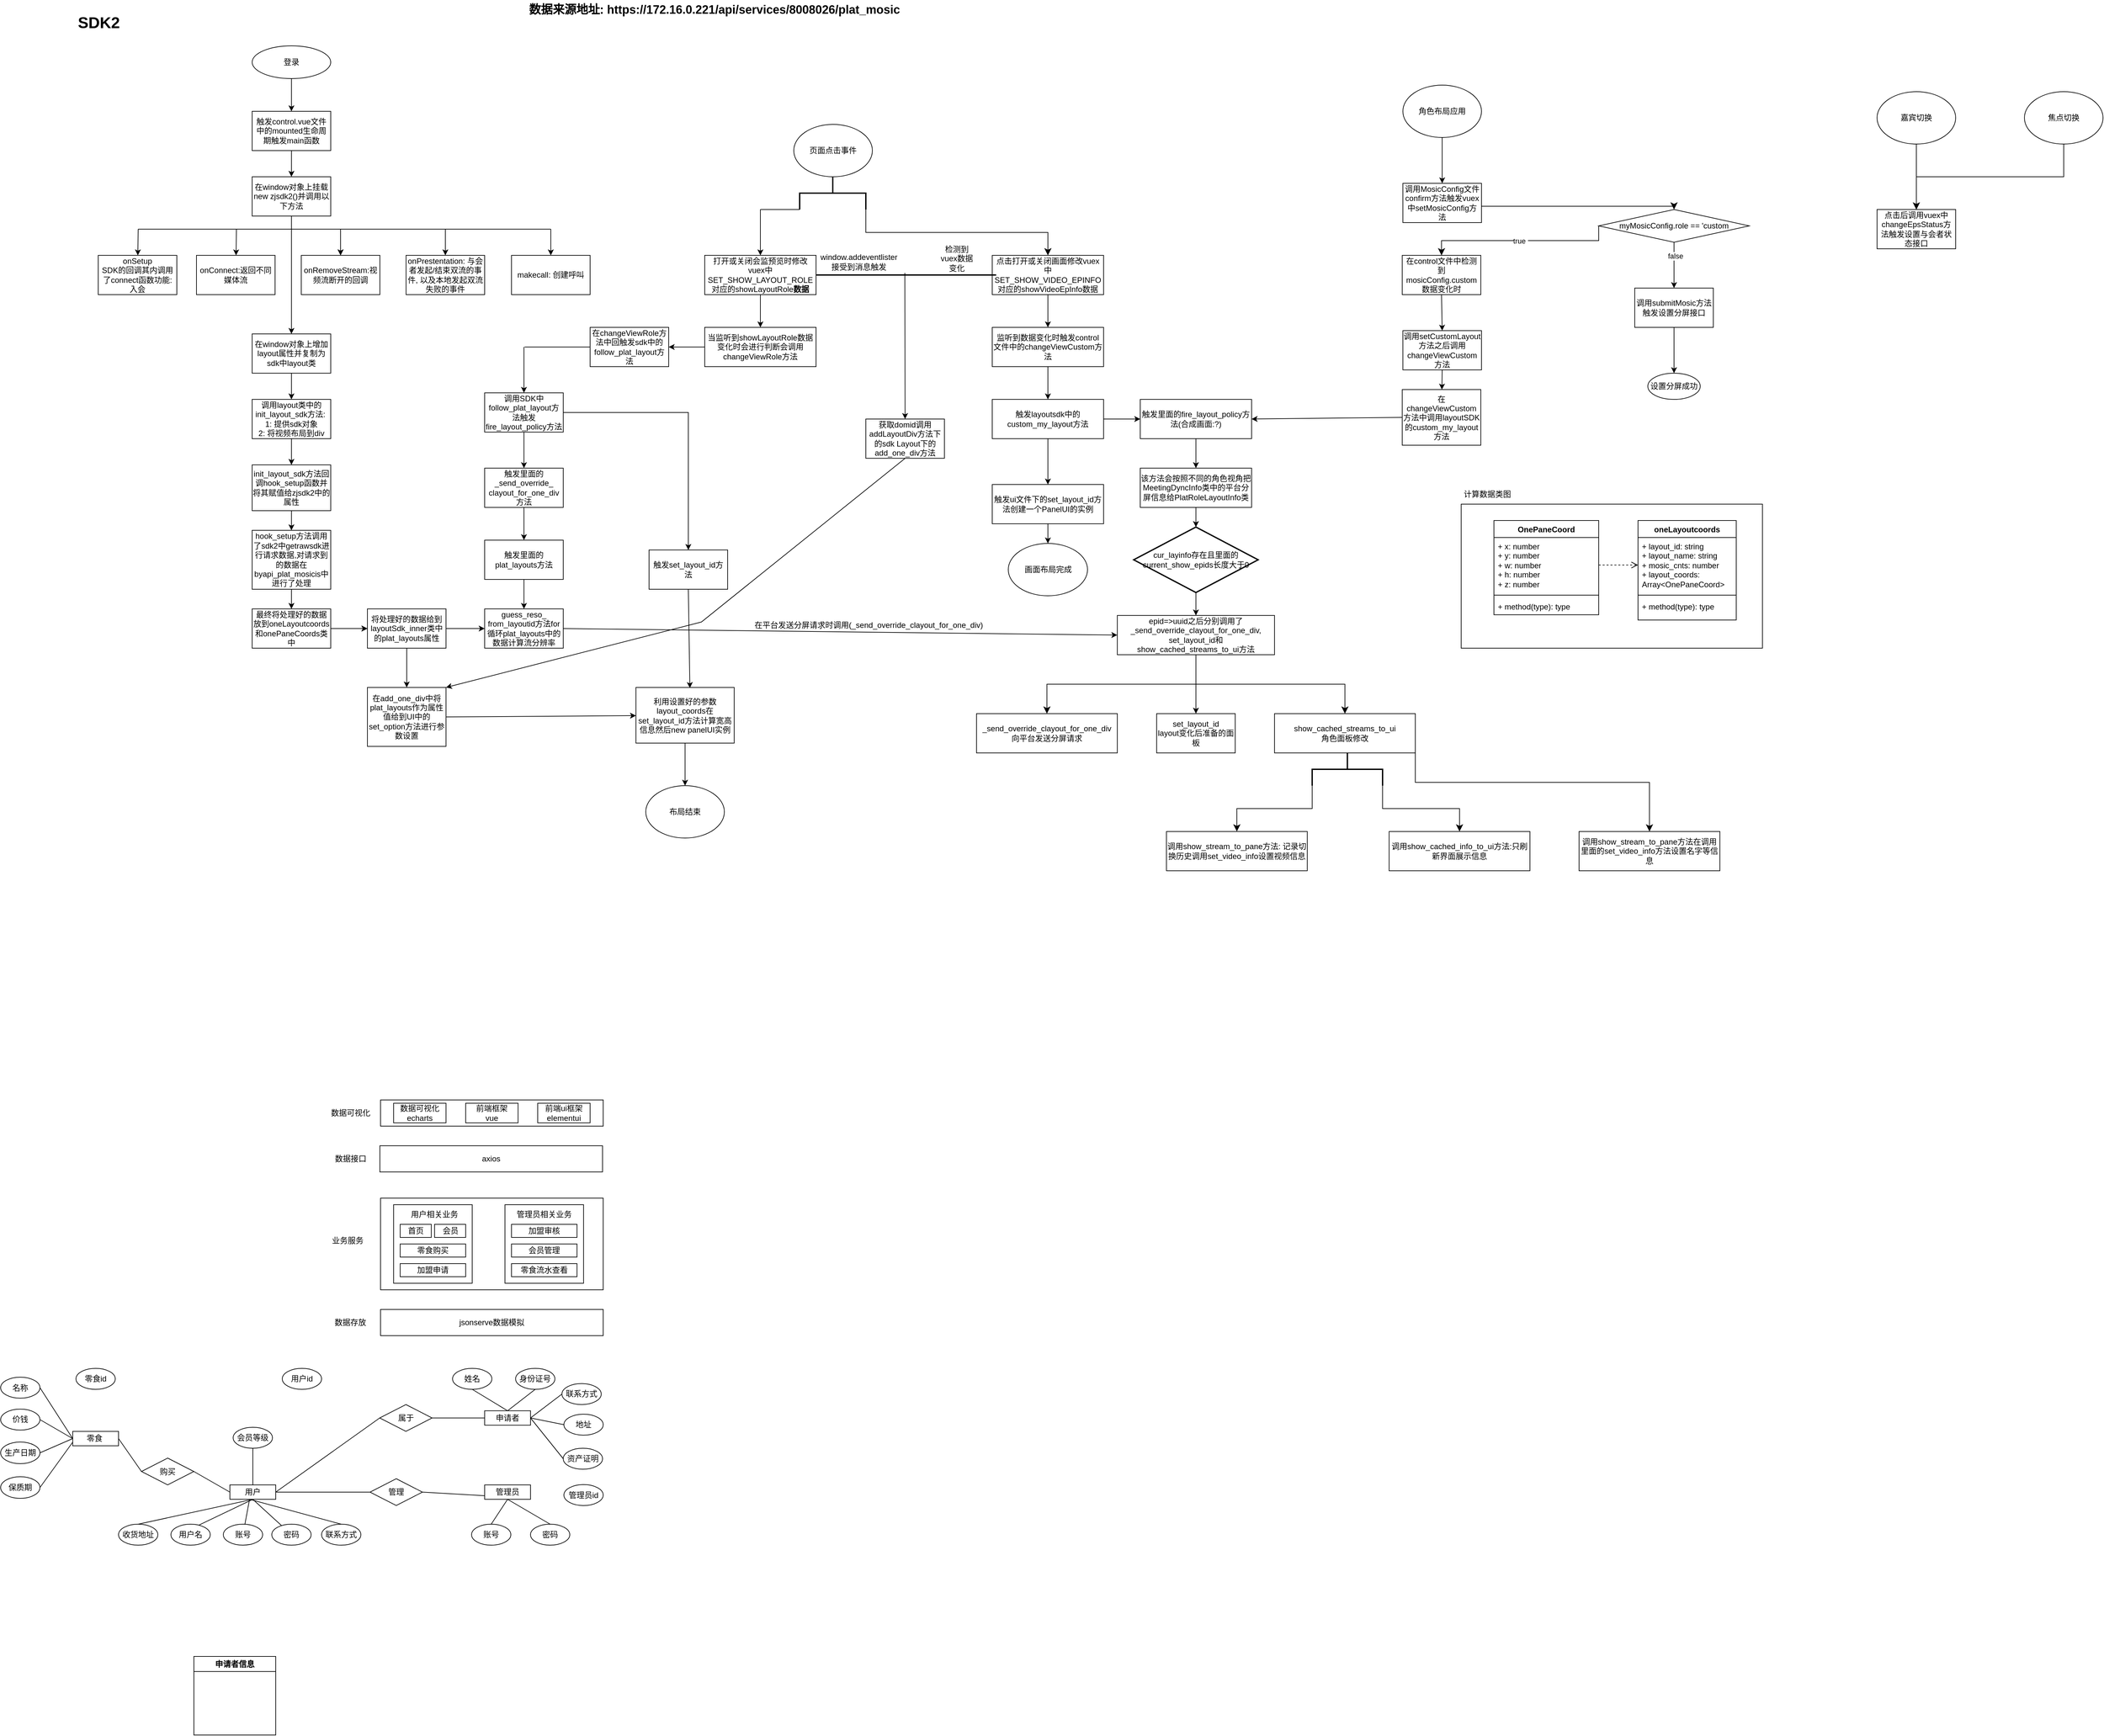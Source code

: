 <mxfile version="25.0.3" pages="2">
  <diagram name="sdk2" id="cYCt0g9zkRtDHQeXJBKw">
    <mxGraphModel dx="1827" dy="497" grid="1" gridSize="10" guides="1" tooltips="1" connect="1" arrows="1" fold="1" page="1" pageScale="1" pageWidth="827" pageHeight="1169" math="0" shadow="0">
      <root>
        <mxCell id="0" />
        <mxCell id="1" parent="0" />
        <mxCell id="cJAQ2IT-YWqgnm6LiaBg-1" value="登录" style="ellipse;whiteSpace=wrap;html=1;" parent="1" vertex="1">
          <mxGeometry x="354" y="80" width="120" height="50" as="geometry" />
        </mxCell>
        <mxCell id="cJAQ2IT-YWqgnm6LiaBg-2" value="" style="endArrow=classic;html=1;rounded=0;exitX=0.5;exitY=1;exitDx=0;exitDy=0;" parent="1" source="cJAQ2IT-YWqgnm6LiaBg-1" edge="1">
          <mxGeometry width="50" height="50" relative="1" as="geometry">
            <mxPoint x="410" y="150" as="sourcePoint" />
            <mxPoint x="414" y="180" as="targetPoint" />
          </mxGeometry>
        </mxCell>
        <mxCell id="cJAQ2IT-YWqgnm6LiaBg-3" value="触发control.vue文件中的mounted生命周期触发main函数" style="rounded=0;whiteSpace=wrap;html=1;" parent="1" vertex="1">
          <mxGeometry x="354" y="180" width="120" height="60" as="geometry" />
        </mxCell>
        <mxCell id="cJAQ2IT-YWqgnm6LiaBg-4" value="在window对象上挂载&lt;br&gt;new zjsdk2()并调用以下方法" style="rounded=0;whiteSpace=wrap;html=1;" parent="1" vertex="1">
          <mxGeometry x="354" y="280" width="120" height="60" as="geometry" />
        </mxCell>
        <mxCell id="cJAQ2IT-YWqgnm6LiaBg-5" value="" style="endArrow=classic;html=1;rounded=0;exitX=0.5;exitY=1;exitDx=0;exitDy=0;" parent="1" source="cJAQ2IT-YWqgnm6LiaBg-3" target="cJAQ2IT-YWqgnm6LiaBg-4" edge="1">
          <mxGeometry width="50" height="50" relative="1" as="geometry">
            <mxPoint x="390" y="340" as="sourcePoint" />
            <mxPoint x="440" y="290" as="targetPoint" />
          </mxGeometry>
        </mxCell>
        <mxCell id="cJAQ2IT-YWqgnm6LiaBg-6" value="onSetup&lt;br&gt;SDK的回调其内调用了connect函数功能: 入会" style="rounded=0;whiteSpace=wrap;html=1;" parent="1" vertex="1">
          <mxGeometry x="119" y="400" width="120" height="60" as="geometry" />
        </mxCell>
        <mxCell id="cJAQ2IT-YWqgnm6LiaBg-7" value="onConnect:返回不同媒体流" style="rounded=0;whiteSpace=wrap;html=1;" parent="1" vertex="1">
          <mxGeometry x="269" y="400" width="120" height="60" as="geometry" />
        </mxCell>
        <mxCell id="cJAQ2IT-YWqgnm6LiaBg-8" value="onRemoveStream:视频流断开的回调" style="rounded=0;whiteSpace=wrap;html=1;" parent="1" vertex="1">
          <mxGeometry x="429" y="400" width="120" height="60" as="geometry" />
        </mxCell>
        <mxCell id="cJAQ2IT-YWqgnm6LiaBg-9" value="onPrestentation:&amp;nbsp;与会者发起/结束双流的事件, 以及本地发起双流失败的事件" style="rounded=0;whiteSpace=wrap;html=1;" parent="1" vertex="1">
          <mxGeometry x="589" y="400" width="120" height="60" as="geometry" />
        </mxCell>
        <mxCell id="cJAQ2IT-YWqgnm6LiaBg-10" value="" style="endArrow=none;html=1;rounded=0;" parent="1" edge="1">
          <mxGeometry width="50" height="50" relative="1" as="geometry">
            <mxPoint x="180" y="360" as="sourcePoint" />
            <mxPoint x="810" y="360" as="targetPoint" />
          </mxGeometry>
        </mxCell>
        <mxCell id="cJAQ2IT-YWqgnm6LiaBg-11" value="" style="endArrow=none;html=1;rounded=0;entryX=0.5;entryY=1;entryDx=0;entryDy=0;" parent="1" target="cJAQ2IT-YWqgnm6LiaBg-4" edge="1">
          <mxGeometry width="50" height="50" relative="1" as="geometry">
            <mxPoint x="414" y="360" as="sourcePoint" />
            <mxPoint x="480" y="420" as="targetPoint" />
          </mxGeometry>
        </mxCell>
        <mxCell id="cJAQ2IT-YWqgnm6LiaBg-12" value="" style="endArrow=classic;html=1;rounded=0;entryX=0.5;entryY=0;entryDx=0;entryDy=0;" parent="1" target="cJAQ2IT-YWqgnm6LiaBg-8" edge="1">
          <mxGeometry width="50" height="50" relative="1" as="geometry">
            <mxPoint x="489" y="360" as="sourcePoint" />
            <mxPoint x="480" y="420" as="targetPoint" />
          </mxGeometry>
        </mxCell>
        <mxCell id="cJAQ2IT-YWqgnm6LiaBg-14" value="" style="endArrow=classic;html=1;rounded=0;entryX=0.5;entryY=0;entryDx=0;entryDy=0;" parent="1" target="cJAQ2IT-YWqgnm6LiaBg-8" edge="1">
          <mxGeometry width="50" height="50" relative="1" as="geometry">
            <mxPoint x="489" y="360" as="sourcePoint" />
            <mxPoint x="489" y="400" as="targetPoint" />
          </mxGeometry>
        </mxCell>
        <mxCell id="cJAQ2IT-YWqgnm6LiaBg-15" value="" style="endArrow=classic;html=1;rounded=0;entryX=0.5;entryY=0;entryDx=0;entryDy=0;" parent="1" target="cJAQ2IT-YWqgnm6LiaBg-9" edge="1">
          <mxGeometry width="50" height="50" relative="1" as="geometry">
            <mxPoint x="649" y="360" as="sourcePoint" />
            <mxPoint x="499" y="410" as="targetPoint" />
          </mxGeometry>
        </mxCell>
        <mxCell id="cJAQ2IT-YWqgnm6LiaBg-16" value="" style="endArrow=classic;html=1;rounded=0;" parent="1" target="cJAQ2IT-YWqgnm6LiaBg-7" edge="1">
          <mxGeometry width="50" height="50" relative="1" as="geometry">
            <mxPoint x="330" y="360" as="sourcePoint" />
            <mxPoint x="499" y="410" as="targetPoint" />
          </mxGeometry>
        </mxCell>
        <mxCell id="cJAQ2IT-YWqgnm6LiaBg-17" value="" style="endArrow=classic;html=1;rounded=0;" parent="1" target="cJAQ2IT-YWqgnm6LiaBg-6" edge="1">
          <mxGeometry width="50" height="50" relative="1" as="geometry">
            <mxPoint x="180" y="360" as="sourcePoint" />
            <mxPoint x="509" y="420" as="targetPoint" />
          </mxGeometry>
        </mxCell>
        <mxCell id="cJAQ2IT-YWqgnm6LiaBg-18" value="在window对象上增加layout属性并复制为sdk中layout类" style="rounded=0;whiteSpace=wrap;html=1;" parent="1" vertex="1">
          <mxGeometry x="354" y="520" width="120" height="60" as="geometry" />
        </mxCell>
        <mxCell id="cJAQ2IT-YWqgnm6LiaBg-19" value="" style="endArrow=classic;html=1;rounded=0;entryX=0.5;entryY=0;entryDx=0;entryDy=0;" parent="1" edge="1">
          <mxGeometry width="50" height="50" relative="1" as="geometry">
            <mxPoint x="414" y="360" as="sourcePoint" />
            <mxPoint x="414" y="520" as="targetPoint" />
          </mxGeometry>
        </mxCell>
        <mxCell id="cJAQ2IT-YWqgnm6LiaBg-20" value="makecall: 创建呼叫" style="rounded=0;whiteSpace=wrap;html=1;" parent="1" vertex="1">
          <mxGeometry x="750" y="400" width="120" height="60" as="geometry" />
        </mxCell>
        <mxCell id="cJAQ2IT-YWqgnm6LiaBg-21" value="" style="endArrow=classic;html=1;rounded=0;" parent="1" target="cJAQ2IT-YWqgnm6LiaBg-20" edge="1">
          <mxGeometry width="50" height="50" relative="1" as="geometry">
            <mxPoint x="810" y="360" as="sourcePoint" />
            <mxPoint x="659" y="410" as="targetPoint" />
          </mxGeometry>
        </mxCell>
        <mxCell id="cJAQ2IT-YWqgnm6LiaBg-22" value="调用layout类中的init_layout_sdk方法:&amp;nbsp;&lt;br&gt;1: 提供sdk对象&lt;br&gt;2: 将视频布局到div" style="rounded=0;whiteSpace=wrap;html=1;" parent="1" vertex="1">
          <mxGeometry x="354" y="620" width="120" height="60" as="geometry" />
        </mxCell>
        <mxCell id="cJAQ2IT-YWqgnm6LiaBg-23" value="" style="endArrow=classic;html=1;rounded=0;exitX=0.5;exitY=1;exitDx=0;exitDy=0;entryX=0.5;entryY=0;entryDx=0;entryDy=0;" parent="1" source="cJAQ2IT-YWqgnm6LiaBg-18" target="cJAQ2IT-YWqgnm6LiaBg-22" edge="1">
          <mxGeometry width="50" height="50" relative="1" as="geometry">
            <mxPoint x="370" y="650" as="sourcePoint" />
            <mxPoint x="420" y="600" as="targetPoint" />
          </mxGeometry>
        </mxCell>
        <mxCell id="cJAQ2IT-YWqgnm6LiaBg-24" value="" style="endArrow=classic;html=1;rounded=0;exitX=0.5;exitY=1;exitDx=0;exitDy=0;" parent="1" source="cJAQ2IT-YWqgnm6LiaBg-22" edge="1">
          <mxGeometry width="50" height="50" relative="1" as="geometry">
            <mxPoint x="370" y="790" as="sourcePoint" />
            <mxPoint x="414" y="720" as="targetPoint" />
          </mxGeometry>
        </mxCell>
        <mxCell id="cJAQ2IT-YWqgnm6LiaBg-25" value="&lt;span style=&quot;color: rgb(0, 0, 0); font-family: Helvetica; font-size: 12px; font-style: normal; font-variant-ligatures: normal; font-variant-caps: normal; font-weight: 400; letter-spacing: normal; orphans: 2; text-align: center; text-indent: 0px; text-transform: none; widows: 2; word-spacing: 0px; -webkit-text-stroke-width: 0px; background-color: rgb(251, 251, 251); text-decoration-thickness: initial; text-decoration-style: initial; text-decoration-color: initial; float: none; display: inline !important;&quot;&gt;init_layout_sdk方法回调hook_setup函数并将其赋值给zjsdk2中的属性&lt;/span&gt;" style="rounded=0;whiteSpace=wrap;html=1;" parent="1" vertex="1">
          <mxGeometry x="354" y="720" width="120" height="70" as="geometry" />
        </mxCell>
        <mxCell id="cJAQ2IT-YWqgnm6LiaBg-26" value="" style="endArrow=classic;html=1;rounded=0;exitX=0.5;exitY=1;exitDx=0;exitDy=0;entryX=0.5;entryY=0;entryDx=0;entryDy=0;" parent="1" source="cJAQ2IT-YWqgnm6LiaBg-25" target="cJAQ2IT-YWqgnm6LiaBg-27" edge="1">
          <mxGeometry width="50" height="50" relative="1" as="geometry">
            <mxPoint x="370" y="720" as="sourcePoint" />
            <mxPoint x="410" y="810" as="targetPoint" />
          </mxGeometry>
        </mxCell>
        <mxCell id="cJAQ2IT-YWqgnm6LiaBg-27" value="hook_setup方法调用了sdk2中getrawsdk进行请求数据,对请求到的数据在byapi_plat_mosicis中进行了处理" style="rounded=0;whiteSpace=wrap;html=1;" parent="1" vertex="1">
          <mxGeometry x="354" y="820" width="120" height="90" as="geometry" />
        </mxCell>
        <mxCell id="cJAQ2IT-YWqgnm6LiaBg-28" value="最终将处理好的数据放到oneLayoutcoords和onePaneCoords类中" style="rounded=0;whiteSpace=wrap;html=1;" parent="1" vertex="1">
          <mxGeometry x="354" y="940" width="120" height="60" as="geometry" />
        </mxCell>
        <mxCell id="cJAQ2IT-YWqgnm6LiaBg-29" value="" style="endArrow=classic;html=1;rounded=0;exitX=0.5;exitY=1;exitDx=0;exitDy=0;entryX=0.5;entryY=0;entryDx=0;entryDy=0;" parent="1" source="cJAQ2IT-YWqgnm6LiaBg-27" target="cJAQ2IT-YWqgnm6LiaBg-28" edge="1">
          <mxGeometry width="50" height="50" relative="1" as="geometry">
            <mxPoint x="640" y="800" as="sourcePoint" />
            <mxPoint x="690" y="750" as="targetPoint" />
          </mxGeometry>
        </mxCell>
        <mxCell id="cJAQ2IT-YWqgnm6LiaBg-30" value="" style="endArrow=classic;html=1;rounded=0;exitX=1;exitY=0.5;exitDx=0;exitDy=0;" parent="1" source="cJAQ2IT-YWqgnm6LiaBg-28" edge="1">
          <mxGeometry width="50" height="50" relative="1" as="geometry">
            <mxPoint x="640" y="800" as="sourcePoint" />
            <mxPoint x="530" y="970" as="targetPoint" />
          </mxGeometry>
        </mxCell>
        <mxCell id="cJAQ2IT-YWqgnm6LiaBg-31" value="将处理好的数据给到layoutSdk_inner类中的plat_layouts属性" style="rounded=0;whiteSpace=wrap;html=1;" parent="1" vertex="1">
          <mxGeometry x="530" y="940" width="120" height="60" as="geometry" />
        </mxCell>
        <mxCell id="cJAQ2IT-YWqgnm6LiaBg-32" value="调用SDK中follow_plat_layout方法触发fire_layout_policy方法" style="rounded=0;whiteSpace=wrap;html=1;" parent="1" vertex="1">
          <mxGeometry x="709" y="610" width="120" height="60" as="geometry" />
        </mxCell>
        <mxCell id="cJAQ2IT-YWqgnm6LiaBg-33" value="触发里面的_send_override_&lt;br&gt;clayout_for_one_div方法" style="rounded=0;whiteSpace=wrap;html=1;" parent="1" vertex="1">
          <mxGeometry x="709" y="725" width="120" height="60" as="geometry" />
        </mxCell>
        <mxCell id="cJAQ2IT-YWqgnm6LiaBg-34" value="触发里面的plat_layouts方法" style="rounded=0;whiteSpace=wrap;html=1;" parent="1" vertex="1">
          <mxGeometry x="709" y="835" width="120" height="60" as="geometry" />
        </mxCell>
        <mxCell id="cJAQ2IT-YWqgnm6LiaBg-35" value="guess_reso_&lt;br&gt;from_layoutid方法for循环plat_layouts中的数据计算流分辨率" style="rounded=0;whiteSpace=wrap;html=1;" parent="1" vertex="1">
          <mxGeometry x="709" y="940" width="120" height="60" as="geometry" />
        </mxCell>
        <mxCell id="cJAQ2IT-YWqgnm6LiaBg-36" value="" style="endArrow=classic;html=1;rounded=0;exitX=1;exitY=0.5;exitDx=0;exitDy=0;" parent="1" source="cJAQ2IT-YWqgnm6LiaBg-28" edge="1">
          <mxGeometry width="50" height="50" relative="1" as="geometry">
            <mxPoint x="474" y="970" as="sourcePoint" />
            <mxPoint x="530" y="970" as="targetPoint" />
            <Array as="points">
              <mxPoint x="530" y="970" />
            </Array>
          </mxGeometry>
        </mxCell>
        <mxCell id="cJAQ2IT-YWqgnm6LiaBg-39" value="" style="endArrow=classic;html=1;rounded=0;exitX=1;exitY=0.5;exitDx=0;exitDy=0;" parent="1" source="cJAQ2IT-YWqgnm6LiaBg-31" target="cJAQ2IT-YWqgnm6LiaBg-35" edge="1">
          <mxGeometry width="50" height="50" relative="1" as="geometry">
            <mxPoint x="640" y="810" as="sourcePoint" />
            <mxPoint x="690" y="760" as="targetPoint" />
          </mxGeometry>
        </mxCell>
        <mxCell id="cJAQ2IT-YWqgnm6LiaBg-40" value="" style="endArrow=classic;html=1;rounded=0;exitX=0.5;exitY=1;exitDx=0;exitDy=0;" parent="1" source="cJAQ2IT-YWqgnm6LiaBg-32" target="cJAQ2IT-YWqgnm6LiaBg-33" edge="1">
          <mxGeometry width="50" height="50" relative="1" as="geometry">
            <mxPoint x="640" y="810" as="sourcePoint" />
            <mxPoint x="690" y="760" as="targetPoint" />
          </mxGeometry>
        </mxCell>
        <mxCell id="cJAQ2IT-YWqgnm6LiaBg-41" value="" style="endArrow=classic;html=1;rounded=0;exitX=0.5;exitY=1;exitDx=0;exitDy=0;entryX=0.5;entryY=0;entryDx=0;entryDy=0;" parent="1" source="cJAQ2IT-YWqgnm6LiaBg-33" target="cJAQ2IT-YWqgnm6LiaBg-34" edge="1">
          <mxGeometry width="50" height="50" relative="1" as="geometry">
            <mxPoint x="779" y="685" as="sourcePoint" />
            <mxPoint x="779" y="735" as="targetPoint" />
          </mxGeometry>
        </mxCell>
        <mxCell id="cJAQ2IT-YWqgnm6LiaBg-42" value="" style="endArrow=classic;html=1;rounded=0;exitX=0.5;exitY=1;exitDx=0;exitDy=0;entryX=0.5;entryY=0;entryDx=0;entryDy=0;" parent="1" source="cJAQ2IT-YWqgnm6LiaBg-34" target="cJAQ2IT-YWqgnm6LiaBg-35" edge="1">
          <mxGeometry width="50" height="50" relative="1" as="geometry">
            <mxPoint x="789" y="695" as="sourcePoint" />
            <mxPoint x="789" y="745" as="targetPoint" />
          </mxGeometry>
        </mxCell>
        <mxCell id="cJAQ2IT-YWqgnm6LiaBg-43" value="" style="rounded=0;whiteSpace=wrap;html=1;" parent="1" vertex="1">
          <mxGeometry x="2200" y="780" width="460" height="220" as="geometry" />
        </mxCell>
        <mxCell id="cJAQ2IT-YWqgnm6LiaBg-44" value="OnePaneCoord" style="swimlane;fontStyle=1;align=center;verticalAlign=top;childLayout=stackLayout;horizontal=1;startSize=26;horizontalStack=0;resizeParent=1;resizeParentMax=0;resizeLast=0;collapsible=1;marginBottom=0;whiteSpace=wrap;html=1;" parent="1" vertex="1">
          <mxGeometry x="2250" y="805" width="160" height="144" as="geometry" />
        </mxCell>
        <mxCell id="cJAQ2IT-YWqgnm6LiaBg-45" value="+ x: number&lt;br&gt;+ y: number&lt;br&gt;+ w: number&lt;br&gt;+ h: number&lt;br&gt;+ z: number" style="text;strokeColor=none;fillColor=none;align=left;verticalAlign=top;spacingLeft=4;spacingRight=4;overflow=hidden;rotatable=0;points=[[0,0.5],[1,0.5]];portConstraint=eastwest;whiteSpace=wrap;html=1;" parent="cJAQ2IT-YWqgnm6LiaBg-44" vertex="1">
          <mxGeometry y="26" width="160" height="84" as="geometry" />
        </mxCell>
        <mxCell id="cJAQ2IT-YWqgnm6LiaBg-46" value="" style="line;strokeWidth=1;fillColor=none;align=left;verticalAlign=middle;spacingTop=-1;spacingLeft=3;spacingRight=3;rotatable=0;labelPosition=right;points=[];portConstraint=eastwest;strokeColor=inherit;" parent="cJAQ2IT-YWqgnm6LiaBg-44" vertex="1">
          <mxGeometry y="110" width="160" height="8" as="geometry" />
        </mxCell>
        <mxCell id="cJAQ2IT-YWqgnm6LiaBg-47" value="+ method(type): type" style="text;strokeColor=none;fillColor=none;align=left;verticalAlign=top;spacingLeft=4;spacingRight=4;overflow=hidden;rotatable=0;points=[[0,0.5],[1,0.5]];portConstraint=eastwest;whiteSpace=wrap;html=1;" parent="cJAQ2IT-YWqgnm6LiaBg-44" vertex="1">
          <mxGeometry y="118" width="160" height="26" as="geometry" />
        </mxCell>
        <mxCell id="cJAQ2IT-YWqgnm6LiaBg-52" value="oneLayoutcoords" style="swimlane;fontStyle=1;align=center;verticalAlign=top;childLayout=stackLayout;horizontal=1;startSize=26;horizontalStack=0;resizeParent=1;resizeParentMax=0;resizeLast=0;collapsible=1;marginBottom=0;whiteSpace=wrap;html=1;" parent="1" vertex="1">
          <mxGeometry x="2470" y="805" width="150" height="152" as="geometry" />
        </mxCell>
        <mxCell id="cJAQ2IT-YWqgnm6LiaBg-53" value="+ layout_id: string&lt;br&gt;+ layout_name: string&lt;br&gt;+ mosic_cnts: number&lt;br&gt;+ layout_coords: Array&amp;lt;OnePaneCoord&amp;gt;" style="text;strokeColor=none;fillColor=none;align=left;verticalAlign=top;spacingLeft=4;spacingRight=4;overflow=hidden;rotatable=0;points=[[0,0.5],[1,0.5]];portConstraint=eastwest;whiteSpace=wrap;html=1;" parent="cJAQ2IT-YWqgnm6LiaBg-52" vertex="1">
          <mxGeometry y="26" width="150" height="84" as="geometry" />
        </mxCell>
        <mxCell id="cJAQ2IT-YWqgnm6LiaBg-54" value="" style="line;strokeWidth=1;fillColor=none;align=left;verticalAlign=middle;spacingTop=-1;spacingLeft=3;spacingRight=3;rotatable=0;labelPosition=right;points=[];portConstraint=eastwest;strokeColor=inherit;" parent="cJAQ2IT-YWqgnm6LiaBg-52" vertex="1">
          <mxGeometry y="110" width="150" height="8" as="geometry" />
        </mxCell>
        <mxCell id="cJAQ2IT-YWqgnm6LiaBg-55" value="+ method(type): type" style="text;strokeColor=none;fillColor=none;align=left;verticalAlign=top;spacingLeft=4;spacingRight=4;overflow=hidden;rotatable=0;points=[[0,0.5],[1,0.5]];portConstraint=eastwest;whiteSpace=wrap;html=1;" parent="cJAQ2IT-YWqgnm6LiaBg-52" vertex="1">
          <mxGeometry y="118" width="150" height="34" as="geometry" />
        </mxCell>
        <mxCell id="cJAQ2IT-YWqgnm6LiaBg-57" value="" style="html=1;verticalAlign=bottom;endArrow=open;dashed=1;endSize=8;edgeStyle=elbowEdgeStyle;elbow=vertical;curved=0;rounded=0;entryX=0;entryY=0.5;entryDx=0;entryDy=0;exitX=1;exitY=0.5;exitDx=0;exitDy=0;" parent="1" source="cJAQ2IT-YWqgnm6LiaBg-45" target="cJAQ2IT-YWqgnm6LiaBg-53" edge="1">
          <mxGeometry relative="1" as="geometry">
            <mxPoint x="2210" y="890" as="sourcePoint" />
            <mxPoint x="2130" y="890" as="targetPoint" />
          </mxGeometry>
        </mxCell>
        <mxCell id="cJAQ2IT-YWqgnm6LiaBg-58" value="计算数据类图" style="text;html=1;strokeColor=none;fillColor=none;align=center;verticalAlign=middle;whiteSpace=wrap;rounded=0;" parent="1" vertex="1">
          <mxGeometry x="2200" y="750" width="80" height="30" as="geometry" />
        </mxCell>
        <mxCell id="cJAQ2IT-YWqgnm6LiaBg-60" value="在add_one_div中将plat_layouts作为属性值给到UI中的set_option方法进行参数设置" style="rounded=0;whiteSpace=wrap;html=1;" parent="1" vertex="1">
          <mxGeometry x="530" y="1060" width="120" height="90" as="geometry" />
        </mxCell>
        <mxCell id="cJAQ2IT-YWqgnm6LiaBg-61" value="" style="endArrow=classic;html=1;rounded=0;exitX=0.5;exitY=1;exitDx=0;exitDy=0;" parent="1" source="cJAQ2IT-YWqgnm6LiaBg-31" target="cJAQ2IT-YWqgnm6LiaBg-60" edge="1">
          <mxGeometry width="50" height="50" relative="1" as="geometry">
            <mxPoint x="770" y="1030" as="sourcePoint" />
            <mxPoint x="820" y="980" as="targetPoint" />
          </mxGeometry>
        </mxCell>
        <mxCell id="cJAQ2IT-YWqgnm6LiaBg-62" value="触发set_layout_id方法" style="rounded=0;whiteSpace=wrap;html=1;" parent="1" vertex="1">
          <mxGeometry x="960" y="850" width="120" height="60" as="geometry" />
        </mxCell>
        <mxCell id="cJAQ2IT-YWqgnm6LiaBg-63" value="利用设置好的参数layout_coords在set_layout_id方法计算宽高信息然后new panelUI实例" style="rounded=0;whiteSpace=wrap;html=1;" parent="1" vertex="1">
          <mxGeometry x="940" y="1060" width="150" height="85" as="geometry" />
        </mxCell>
        <mxCell id="cJAQ2IT-YWqgnm6LiaBg-65" value="" style="endArrow=none;html=1;rounded=0;exitX=1;exitY=0.5;exitDx=0;exitDy=0;" parent="1" source="cJAQ2IT-YWqgnm6LiaBg-32" edge="1">
          <mxGeometry width="50" height="50" relative="1" as="geometry">
            <mxPoint x="830" y="640" as="sourcePoint" />
            <mxPoint x="1020" y="645" as="targetPoint" />
            <Array as="points">
              <mxPoint x="1020" y="640" />
            </Array>
          </mxGeometry>
        </mxCell>
        <mxCell id="cJAQ2IT-YWqgnm6LiaBg-66" value="" style="endArrow=classic;html=1;rounded=0;entryX=0.5;entryY=0;entryDx=0;entryDy=0;" parent="1" target="cJAQ2IT-YWqgnm6LiaBg-62" edge="1">
          <mxGeometry width="50" height="50" relative="1" as="geometry">
            <mxPoint x="1020" y="640" as="sourcePoint" />
            <mxPoint x="960" y="820" as="targetPoint" />
          </mxGeometry>
        </mxCell>
        <mxCell id="cJAQ2IT-YWqgnm6LiaBg-67" value="" style="endArrow=classic;html=1;rounded=0;exitX=0.5;exitY=1;exitDx=0;exitDy=0;entryX=0.549;entryY=0.01;entryDx=0;entryDy=0;entryPerimeter=0;" parent="1" source="cJAQ2IT-YWqgnm6LiaBg-62" target="cJAQ2IT-YWqgnm6LiaBg-63" edge="1">
          <mxGeometry width="50" height="50" relative="1" as="geometry">
            <mxPoint x="930" y="1060" as="sourcePoint" />
            <mxPoint x="980" y="1010" as="targetPoint" />
          </mxGeometry>
        </mxCell>
        <mxCell id="cJAQ2IT-YWqgnm6LiaBg-68" value="" style="endArrow=classic;html=1;rounded=0;exitX=1;exitY=0.5;exitDx=0;exitDy=0;" parent="1" source="cJAQ2IT-YWqgnm6LiaBg-60" target="cJAQ2IT-YWqgnm6LiaBg-63" edge="1">
          <mxGeometry width="50" height="50" relative="1" as="geometry">
            <mxPoint x="930" y="1060" as="sourcePoint" />
            <mxPoint x="980" y="1010" as="targetPoint" />
          </mxGeometry>
        </mxCell>
        <mxCell id="cJAQ2IT-YWqgnm6LiaBg-69" value="布局结束" style="ellipse;whiteSpace=wrap;html=1;" parent="1" vertex="1">
          <mxGeometry x="955" y="1210" width="120" height="80" as="geometry" />
        </mxCell>
        <mxCell id="cJAQ2IT-YWqgnm6LiaBg-70" value="" style="endArrow=classic;html=1;rounded=0;exitX=0.5;exitY=1;exitDx=0;exitDy=0;entryX=0.5;entryY=0;entryDx=0;entryDy=0;" parent="1" source="cJAQ2IT-YWqgnm6LiaBg-63" target="cJAQ2IT-YWqgnm6LiaBg-69" edge="1">
          <mxGeometry width="50" height="50" relative="1" as="geometry">
            <mxPoint x="630" y="1010" as="sourcePoint" />
            <mxPoint x="680" y="960" as="targetPoint" />
          </mxGeometry>
        </mxCell>
        <mxCell id="cJAQ2IT-YWqgnm6LiaBg-73" value="" style="strokeWidth=2;html=1;shape=mxgraph.flowchart.annotation_2;align=left;labelPosition=right;pointerEvents=1;direction=south;" parent="1" vertex="1">
          <mxGeometry x="1190" y="280" width="101" height="50" as="geometry" />
        </mxCell>
        <mxCell id="cJAQ2IT-YWqgnm6LiaBg-74" value="在changeViewRole方法中回触发sdk中的follow_plat_layout方法" style="rounded=0;whiteSpace=wrap;html=1;" parent="1" vertex="1">
          <mxGeometry x="870" y="510" width="120" height="60" as="geometry" />
        </mxCell>
        <mxCell id="cJAQ2IT-YWqgnm6LiaBg-77" value="" style="endArrow=none;html=1;rounded=0;entryX=0;entryY=0.5;entryDx=0;entryDy=0;" parent="1" target="cJAQ2IT-YWqgnm6LiaBg-74" edge="1">
          <mxGeometry width="50" height="50" relative="1" as="geometry">
            <mxPoint x="770" y="540" as="sourcePoint" />
            <mxPoint x="1010" y="650" as="targetPoint" />
          </mxGeometry>
        </mxCell>
        <mxCell id="cJAQ2IT-YWqgnm6LiaBg-78" value="" style="endArrow=classic;html=1;rounded=0;" parent="1" target="cJAQ2IT-YWqgnm6LiaBg-32" edge="1">
          <mxGeometry width="50" height="50" relative="1" as="geometry">
            <mxPoint x="769" y="540" as="sourcePoint" />
            <mxPoint x="1010" y="650" as="targetPoint" />
          </mxGeometry>
        </mxCell>
        <mxCell id="cJAQ2IT-YWqgnm6LiaBg-79" value="打开或关闭会监预览时修改vuex中SET_SHOW_LAYOUT_ROLE对应的showLayoutRole&lt;b&gt;数据&lt;/b&gt;" style="rounded=0;whiteSpace=wrap;html=1;" parent="1" vertex="1">
          <mxGeometry x="1045" y="400" width="170" height="60" as="geometry" />
        </mxCell>
        <mxCell id="cJAQ2IT-YWqgnm6LiaBg-81" value="当监听到showLayoutRole数据变化时会进行判断会调用changeViewRole方法" style="rounded=0;whiteSpace=wrap;html=1;" parent="1" vertex="1">
          <mxGeometry x="1045" y="510" width="170" height="60" as="geometry" />
        </mxCell>
        <mxCell id="cJAQ2IT-YWqgnm6LiaBg-82" value="" style="endArrow=classic;html=1;rounded=0;exitX=0.5;exitY=1;exitDx=0;exitDy=0;entryX=0.5;entryY=0;entryDx=0;entryDy=0;" parent="1" source="cJAQ2IT-YWqgnm6LiaBg-79" target="cJAQ2IT-YWqgnm6LiaBg-81" edge="1">
          <mxGeometry width="50" height="50" relative="1" as="geometry">
            <mxPoint x="965" y="530" as="sourcePoint" />
            <mxPoint x="1015" y="480" as="targetPoint" />
          </mxGeometry>
        </mxCell>
        <mxCell id="cJAQ2IT-YWqgnm6LiaBg-83" value="" style="endArrow=classic;html=1;rounded=0;exitX=0;exitY=0.5;exitDx=0;exitDy=0;entryX=1;entryY=0.5;entryDx=0;entryDy=0;" parent="1" source="cJAQ2IT-YWqgnm6LiaBg-81" target="cJAQ2IT-YWqgnm6LiaBg-74" edge="1">
          <mxGeometry width="50" height="50" relative="1" as="geometry">
            <mxPoint x="960" y="530" as="sourcePoint" />
            <mxPoint x="1010" y="480" as="targetPoint" />
          </mxGeometry>
        </mxCell>
        <mxCell id="cJAQ2IT-YWqgnm6LiaBg-86" value="页面点击事件" style="ellipse;whiteSpace=wrap;html=1;" parent="1" vertex="1">
          <mxGeometry x="1181" y="200" width="120" height="80" as="geometry" />
        </mxCell>
        <mxCell id="cJAQ2IT-YWqgnm6LiaBg-87" value="" style="endArrow=classic;html=1;rounded=0;entryX=0.5;entryY=0;entryDx=0;entryDy=0;" parent="1" target="cJAQ2IT-YWqgnm6LiaBg-79" edge="1">
          <mxGeometry width="50" height="50" relative="1" as="geometry">
            <mxPoint x="1130" y="330" as="sourcePoint" />
            <mxPoint x="1010" y="180" as="targetPoint" />
          </mxGeometry>
        </mxCell>
        <mxCell id="cJAQ2IT-YWqgnm6LiaBg-88" value="" style="endArrow=none;html=1;rounded=0;entryX=1;entryY=1;entryDx=0;entryDy=0;entryPerimeter=0;" parent="1" target="cJAQ2IT-YWqgnm6LiaBg-73" edge="1">
          <mxGeometry width="50" height="50" relative="1" as="geometry">
            <mxPoint x="1130" y="330" as="sourcePoint" />
            <mxPoint x="1010" y="240" as="targetPoint" />
          </mxGeometry>
        </mxCell>
        <mxCell id="cJAQ2IT-YWqgnm6LiaBg-89" value="点击打开或关闭画面修改vuex中SET_SHOW_VIDEO_EPINFO对应的showVideoEpInfo数据" style="rounded=0;whiteSpace=wrap;html=1;" parent="1" vertex="1">
          <mxGeometry x="1484" y="400" width="170" height="60" as="geometry" />
        </mxCell>
        <mxCell id="cJAQ2IT-YWqgnm6LiaBg-91" value="监听到数据变化时触发control文件中的changeViewCustom方法" style="rounded=0;whiteSpace=wrap;html=1;" parent="1" vertex="1">
          <mxGeometry x="1484" y="510" width="170" height="60" as="geometry" />
        </mxCell>
        <mxCell id="cJAQ2IT-YWqgnm6LiaBg-93" value="触发layoutsdk中的custom_my_layout方法" style="rounded=0;whiteSpace=wrap;html=1;" parent="1" vertex="1">
          <mxGeometry x="1484" y="620" width="170" height="60" as="geometry" />
        </mxCell>
        <mxCell id="cJAQ2IT-YWqgnm6LiaBg-95" value="触发里面的fire_layout_policy方法(合成画面:?)" style="rounded=0;whiteSpace=wrap;html=1;" parent="1" vertex="1">
          <mxGeometry x="1710" y="620" width="170" height="60" as="geometry" />
        </mxCell>
        <mxCell id="cJAQ2IT-YWqgnm6LiaBg-114" value="" style="edgeStyle=orthogonalEdgeStyle;rounded=0;orthogonalLoop=1;jettySize=auto;html=1;" parent="1" source="cJAQ2IT-YWqgnm6LiaBg-96" target="cJAQ2IT-YWqgnm6LiaBg-113" edge="1">
          <mxGeometry relative="1" as="geometry" />
        </mxCell>
        <mxCell id="cJAQ2IT-YWqgnm6LiaBg-96" value="触发ui文件下的set_layout_id方法创建一个PanelUI的实例" style="rounded=0;whiteSpace=wrap;html=1;" parent="1" vertex="1">
          <mxGeometry x="1484" y="750" width="170" height="60" as="geometry" />
        </mxCell>
        <mxCell id="cJAQ2IT-YWqgnm6LiaBg-99" value="" style="endArrow=classic;html=1;rounded=0;exitX=0.5;exitY=1;exitDx=0;exitDy=0;entryX=0.5;entryY=0;entryDx=0;entryDy=0;" parent="1" source="cJAQ2IT-YWqgnm6LiaBg-89" target="cJAQ2IT-YWqgnm6LiaBg-91" edge="1">
          <mxGeometry width="50" height="50" relative="1" as="geometry">
            <mxPoint x="1510" y="590" as="sourcePoint" />
            <mxPoint x="1560" y="540" as="targetPoint" />
          </mxGeometry>
        </mxCell>
        <mxCell id="cJAQ2IT-YWqgnm6LiaBg-100" value="" style="endArrow=classic;html=1;rounded=0;exitX=0.5;exitY=1;exitDx=0;exitDy=0;entryX=0.5;entryY=0;entryDx=0;entryDy=0;" parent="1" source="cJAQ2IT-YWqgnm6LiaBg-91" target="cJAQ2IT-YWqgnm6LiaBg-93" edge="1">
          <mxGeometry width="50" height="50" relative="1" as="geometry">
            <mxPoint x="1510" y="590" as="sourcePoint" />
            <mxPoint x="1560" y="540" as="targetPoint" />
          </mxGeometry>
        </mxCell>
        <mxCell id="cJAQ2IT-YWqgnm6LiaBg-101" value="" style="endArrow=classic;html=1;rounded=0;exitX=0.5;exitY=1;exitDx=0;exitDy=0;entryX=0.5;entryY=0;entryDx=0;entryDy=0;" parent="1" source="cJAQ2IT-YWqgnm6LiaBg-93" target="cJAQ2IT-YWqgnm6LiaBg-96" edge="1">
          <mxGeometry width="50" height="50" relative="1" as="geometry">
            <mxPoint x="1510" y="590" as="sourcePoint" />
            <mxPoint x="1560" y="540" as="targetPoint" />
          </mxGeometry>
        </mxCell>
        <mxCell id="cJAQ2IT-YWqgnm6LiaBg-102" value="" style="endArrow=classic;html=1;rounded=0;exitX=1;exitY=0.5;exitDx=0;exitDy=0;entryX=0;entryY=0.5;entryDx=0;entryDy=0;" parent="1" source="cJAQ2IT-YWqgnm6LiaBg-93" target="cJAQ2IT-YWqgnm6LiaBg-95" edge="1">
          <mxGeometry width="50" height="50" relative="1" as="geometry">
            <mxPoint x="1400" y="590" as="sourcePoint" />
            <mxPoint x="1450" y="540" as="targetPoint" />
          </mxGeometry>
        </mxCell>
        <mxCell id="cJAQ2IT-YWqgnm6LiaBg-104" value="该方法会按照不同的角色视角把MeetingDyncInfo类中的平台分屏信息给PlatRoleLayoutInfo类" style="rounded=0;whiteSpace=wrap;html=1;" parent="1" vertex="1">
          <mxGeometry x="1710" y="725" width="170" height="60" as="geometry" />
        </mxCell>
        <mxCell id="cJAQ2IT-YWqgnm6LiaBg-105" value="cur_layinfo存在且里面的current_show_epids长度大于0" style="strokeWidth=2;html=1;shape=mxgraph.flowchart.decision;whiteSpace=wrap;" parent="1" vertex="1">
          <mxGeometry x="1700" y="815" width="190" height="100" as="geometry" />
        </mxCell>
        <mxCell id="cJAQ2IT-YWqgnm6LiaBg-106" value="epid=&amp;gt;uuid之后分别调用了_send_override_clayout_for_one_div,&lt;br&gt;set_layout_id和&lt;br&gt;show_cached_streams_to_ui方法" style="rounded=0;whiteSpace=wrap;html=1;" parent="1" vertex="1">
          <mxGeometry x="1675" y="950" width="240" height="60" as="geometry" />
        </mxCell>
        <mxCell id="cJAQ2IT-YWqgnm6LiaBg-107" value="" style="endArrow=classic;html=1;rounded=0;exitX=0.5;exitY=1;exitDx=0;exitDy=0;" parent="1" source="cJAQ2IT-YWqgnm6LiaBg-95" target="cJAQ2IT-YWqgnm6LiaBg-104" edge="1">
          <mxGeometry width="50" height="50" relative="1" as="geometry">
            <mxPoint x="1400" y="1060" as="sourcePoint" />
            <mxPoint x="1450" y="1010" as="targetPoint" />
          </mxGeometry>
        </mxCell>
        <mxCell id="cJAQ2IT-YWqgnm6LiaBg-108" value="" style="endArrow=classic;html=1;rounded=0;exitX=0.5;exitY=1;exitDx=0;exitDy=0;" parent="1" source="cJAQ2IT-YWqgnm6LiaBg-104" target="cJAQ2IT-YWqgnm6LiaBg-105" edge="1">
          <mxGeometry width="50" height="50" relative="1" as="geometry">
            <mxPoint x="1400" y="1060" as="sourcePoint" />
            <mxPoint x="1450" y="1010" as="targetPoint" />
          </mxGeometry>
        </mxCell>
        <mxCell id="cJAQ2IT-YWqgnm6LiaBg-109" value="" style="endArrow=classic;html=1;rounded=0;exitX=0.5;exitY=1;exitDx=0;exitDy=0;exitPerimeter=0;entryX=0.5;entryY=0;entryDx=0;entryDy=0;" parent="1" source="cJAQ2IT-YWqgnm6LiaBg-105" target="cJAQ2IT-YWqgnm6LiaBg-106" edge="1">
          <mxGeometry width="50" height="50" relative="1" as="geometry">
            <mxPoint x="1400" y="1060" as="sourcePoint" />
            <mxPoint x="1450" y="1010" as="targetPoint" />
          </mxGeometry>
        </mxCell>
        <mxCell id="cJAQ2IT-YWqgnm6LiaBg-110" value="" style="endArrow=classic;html=1;rounded=0;exitX=1;exitY=0.5;exitDx=0;exitDy=0;entryX=0;entryY=0.5;entryDx=0;entryDy=0;" parent="1" source="cJAQ2IT-YWqgnm6LiaBg-35" target="cJAQ2IT-YWqgnm6LiaBg-106" edge="1">
          <mxGeometry width="50" height="50" relative="1" as="geometry">
            <mxPoint x="1250" y="860" as="sourcePoint" />
            <mxPoint x="1300" y="810" as="targetPoint" />
          </mxGeometry>
        </mxCell>
        <mxCell id="cJAQ2IT-YWqgnm6LiaBg-111" value="在平台发送分屏请求时调用(_send_override_clayout_for_one_div)" style="text;html=1;align=center;verticalAlign=middle;resizable=0;points=[];autosize=1;strokeColor=none;fillColor=none;" parent="1" vertex="1">
          <mxGeometry x="1110" y="950" width="370" height="30" as="geometry" />
        </mxCell>
        <mxCell id="cJAQ2IT-YWqgnm6LiaBg-113" value="画面布局完成" style="ellipse;whiteSpace=wrap;html=1;rounded=0;" parent="1" vertex="1">
          <mxGeometry x="1508.5" y="840" width="121" height="80" as="geometry" />
        </mxCell>
        <mxCell id="cJAQ2IT-YWqgnm6LiaBg-115" value="角色布局应用" style="ellipse;whiteSpace=wrap;html=1;" parent="1" vertex="1">
          <mxGeometry x="2111" y="140" width="120" height="80" as="geometry" />
        </mxCell>
        <mxCell id="cJAQ2IT-YWqgnm6LiaBg-116" value="调用MosicConfig文件confirm方法触发vuex中setMosicConfig方法" style="rounded=0;whiteSpace=wrap;html=1;" parent="1" vertex="1">
          <mxGeometry x="2111" y="290" width="120" height="60" as="geometry" />
        </mxCell>
        <mxCell id="cJAQ2IT-YWqgnm6LiaBg-117" value="在control文件中检测到mosicConfig.custom数据变化时" style="rounded=0;whiteSpace=wrap;html=1;" parent="1" vertex="1">
          <mxGeometry x="2110" y="400" width="120" height="60" as="geometry" />
        </mxCell>
        <mxCell id="cJAQ2IT-YWqgnm6LiaBg-118" value="调用setCustomLayout方法之后调用changeViewCustom方法" style="rounded=0;whiteSpace=wrap;html=1;" parent="1" vertex="1">
          <mxGeometry x="2111" y="515" width="120" height="60" as="geometry" />
        </mxCell>
        <mxCell id="cJAQ2IT-YWqgnm6LiaBg-119" value="在changeViewCustom方法中调用layoutSDK的custom_my_layout方法" style="rounded=0;whiteSpace=wrap;html=1;" parent="1" vertex="1">
          <mxGeometry x="2110" y="605" width="120" height="85" as="geometry" />
        </mxCell>
        <mxCell id="cJAQ2IT-YWqgnm6LiaBg-120" value="" style="endArrow=classic;html=1;rounded=0;exitX=0.5;exitY=1;exitDx=0;exitDy=0;entryX=0.5;entryY=0;entryDx=0;entryDy=0;" parent="1" source="cJAQ2IT-YWqgnm6LiaBg-115" target="cJAQ2IT-YWqgnm6LiaBg-116" edge="1">
          <mxGeometry width="50" height="50" relative="1" as="geometry">
            <mxPoint x="1720" y="570" as="sourcePoint" />
            <mxPoint x="1770" y="520" as="targetPoint" />
          </mxGeometry>
        </mxCell>
        <mxCell id="cJAQ2IT-YWqgnm6LiaBg-122" value="" style="endArrow=classic;html=1;rounded=0;exitX=0.5;exitY=1;exitDx=0;exitDy=0;entryX=0.5;entryY=0;entryDx=0;entryDy=0;" parent="1" source="cJAQ2IT-YWqgnm6LiaBg-117" target="cJAQ2IT-YWqgnm6LiaBg-118" edge="1">
          <mxGeometry width="50" height="50" relative="1" as="geometry">
            <mxPoint x="1720" y="570" as="sourcePoint" />
            <mxPoint x="1770" y="520" as="targetPoint" />
          </mxGeometry>
        </mxCell>
        <mxCell id="cJAQ2IT-YWqgnm6LiaBg-123" value="" style="endArrow=classic;html=1;rounded=0;exitX=0.5;exitY=1;exitDx=0;exitDy=0;" parent="1" source="cJAQ2IT-YWqgnm6LiaBg-118" target="cJAQ2IT-YWqgnm6LiaBg-119" edge="1">
          <mxGeometry width="50" height="50" relative="1" as="geometry">
            <mxPoint x="1720" y="570" as="sourcePoint" />
            <mxPoint x="1770" y="520" as="targetPoint" />
          </mxGeometry>
        </mxCell>
        <mxCell id="cJAQ2IT-YWqgnm6LiaBg-126" value="myMosicConfig.role == &#39;custom" style="rhombus;whiteSpace=wrap;html=1;" parent="1" vertex="1">
          <mxGeometry x="2410" y="330" width="230" height="50" as="geometry" />
        </mxCell>
        <mxCell id="cJAQ2IT-YWqgnm6LiaBg-127" value="true&amp;nbsp;" style="edgeStyle=elbowEdgeStyle;elbow=vertical;endArrow=classic;html=1;curved=0;rounded=0;endSize=8;startSize=8;exitX=0;exitY=0.5;exitDx=0;exitDy=0;entryX=0.5;entryY=0;entryDx=0;entryDy=0;" parent="1" source="cJAQ2IT-YWqgnm6LiaBg-126" target="cJAQ2IT-YWqgnm6LiaBg-117" edge="1">
          <mxGeometry width="50" height="50" relative="1" as="geometry">
            <mxPoint x="2380" y="580" as="sourcePoint" />
            <mxPoint x="2430" y="530" as="targetPoint" />
          </mxGeometry>
        </mxCell>
        <mxCell id="cJAQ2IT-YWqgnm6LiaBg-129" value="" style="endArrow=classic;html=1;rounded=0;exitX=0.5;exitY=1;exitDx=0;exitDy=0;" parent="1" source="cJAQ2IT-YWqgnm6LiaBg-126" edge="1">
          <mxGeometry width="50" height="50" relative="1" as="geometry">
            <mxPoint x="2240" y="670" as="sourcePoint" />
            <mxPoint x="2525" y="450" as="targetPoint" />
          </mxGeometry>
        </mxCell>
        <mxCell id="cJAQ2IT-YWqgnm6LiaBg-130" value="false" style="edgeLabel;html=1;align=center;verticalAlign=middle;resizable=0;points=[];" parent="cJAQ2IT-YWqgnm6LiaBg-129" vertex="1" connectable="0">
          <mxGeometry x="-0.4" y="2" relative="1" as="geometry">
            <mxPoint as="offset" />
          </mxGeometry>
        </mxCell>
        <mxCell id="cJAQ2IT-YWqgnm6LiaBg-134" value="" style="edgeStyle=orthogonalEdgeStyle;rounded=0;orthogonalLoop=1;jettySize=auto;html=1;" parent="1" source="cJAQ2IT-YWqgnm6LiaBg-131" target="cJAQ2IT-YWqgnm6LiaBg-133" edge="1">
          <mxGeometry relative="1" as="geometry" />
        </mxCell>
        <mxCell id="cJAQ2IT-YWqgnm6LiaBg-131" value="调用submitMosic方法触发设置分屏接口" style="rounded=0;whiteSpace=wrap;html=1;" parent="1" vertex="1">
          <mxGeometry x="2465" y="450" width="120" height="60" as="geometry" />
        </mxCell>
        <mxCell id="cJAQ2IT-YWqgnm6LiaBg-133" value="设置分屏成功" style="ellipse;whiteSpace=wrap;html=1;rounded=0;" parent="1" vertex="1">
          <mxGeometry x="2485" y="580" width="80" height="40" as="geometry" />
        </mxCell>
        <mxCell id="cJAQ2IT-YWqgnm6LiaBg-136" value="" style="edgeStyle=elbowEdgeStyle;elbow=vertical;endArrow=classic;html=1;curved=0;rounded=0;endSize=8;startSize=8;exitX=1;exitY=0.5;exitDx=0;exitDy=0;entryX=0.5;entryY=0;entryDx=0;entryDy=0;" parent="1" source="cJAQ2IT-YWqgnm6LiaBg-116" target="cJAQ2IT-YWqgnm6LiaBg-126" edge="1">
          <mxGeometry width="50" height="50" relative="1" as="geometry">
            <mxPoint x="2330" y="250" as="sourcePoint" />
            <mxPoint x="2380" y="200" as="targetPoint" />
          </mxGeometry>
        </mxCell>
        <mxCell id="cJAQ2IT-YWqgnm6LiaBg-138" value="" style="endArrow=classic;html=1;rounded=0;exitX=0;exitY=0.5;exitDx=0;exitDy=0;entryX=1;entryY=0.5;entryDx=0;entryDy=0;" parent="1" source="cJAQ2IT-YWqgnm6LiaBg-119" target="cJAQ2IT-YWqgnm6LiaBg-95" edge="1">
          <mxGeometry width="50" height="50" relative="1" as="geometry">
            <mxPoint x="1770" y="440" as="sourcePoint" />
            <mxPoint x="1820" y="390" as="targetPoint" />
          </mxGeometry>
        </mxCell>
        <mxCell id="cJAQ2IT-YWqgnm6LiaBg-139" value="_send_override_clayout_for_one_div&lt;br&gt;向平台发送分屏请求" style="rounded=0;whiteSpace=wrap;html=1;" parent="1" vertex="1">
          <mxGeometry x="1460" y="1100" width="215" height="60" as="geometry" />
        </mxCell>
        <mxCell id="cJAQ2IT-YWqgnm6LiaBg-140" value="set_layout_id&lt;br&gt;layout变化后准备的面板" style="rounded=0;whiteSpace=wrap;html=1;" parent="1" vertex="1">
          <mxGeometry x="1735" y="1100" width="120" height="60" as="geometry" />
        </mxCell>
        <mxCell id="cJAQ2IT-YWqgnm6LiaBg-141" value="show_cached_streams_to_ui&lt;br&gt;角色面板修改" style="rounded=0;whiteSpace=wrap;html=1;" parent="1" vertex="1">
          <mxGeometry x="1915" y="1100" width="215" height="60" as="geometry" />
        </mxCell>
        <mxCell id="cJAQ2IT-YWqgnm6LiaBg-142" value="" style="strokeWidth=2;html=1;shape=mxgraph.flowchart.annotation_2;align=left;labelPosition=right;pointerEvents=1;direction=south;" parent="1" vertex="1">
          <mxGeometry x="1972.5" y="1160" width="107.5" height="50" as="geometry" />
        </mxCell>
        <mxCell id="cJAQ2IT-YWqgnm6LiaBg-144" value="调用show_stream_to_pane方法: 记录切换历史调用set_video_info设置视频信息" style="rounded=0;whiteSpace=wrap;html=1;" parent="1" vertex="1">
          <mxGeometry x="1750" y="1280" width="215" height="60" as="geometry" />
        </mxCell>
        <mxCell id="cJAQ2IT-YWqgnm6LiaBg-145" value="调用show_cached_info_to_ui方法:只刷新界面展示信息" style="rounded=0;whiteSpace=wrap;html=1;" parent="1" vertex="1">
          <mxGeometry x="2090" y="1280" width="215" height="60" as="geometry" />
        </mxCell>
        <mxCell id="cJAQ2IT-YWqgnm6LiaBg-147" value="" style="edgeStyle=elbowEdgeStyle;elbow=vertical;endArrow=classic;html=1;curved=0;rounded=0;endSize=8;startSize=8;exitX=1;exitY=1;exitDx=0;exitDy=0;exitPerimeter=0;entryX=0.5;entryY=0;entryDx=0;entryDy=0;" parent="1" source="cJAQ2IT-YWqgnm6LiaBg-142" target="cJAQ2IT-YWqgnm6LiaBg-144" edge="1">
          <mxGeometry width="50" height="50" relative="1" as="geometry">
            <mxPoint x="1610" y="1120" as="sourcePoint" />
            <mxPoint x="1660" y="1070" as="targetPoint" />
          </mxGeometry>
        </mxCell>
        <mxCell id="cJAQ2IT-YWqgnm6LiaBg-148" value="" style="edgeStyle=elbowEdgeStyle;elbow=vertical;endArrow=classic;html=1;curved=0;rounded=0;endSize=8;startSize=8;exitX=1;exitY=0;exitDx=0;exitDy=0;exitPerimeter=0;entryX=0.5;entryY=0;entryDx=0;entryDy=0;" parent="1" source="cJAQ2IT-YWqgnm6LiaBg-142" target="cJAQ2IT-YWqgnm6LiaBg-145" edge="1">
          <mxGeometry width="50" height="50" relative="1" as="geometry">
            <mxPoint x="1983" y="1220" as="sourcePoint" />
            <mxPoint x="1868" y="1290" as="targetPoint" />
          </mxGeometry>
        </mxCell>
        <mxCell id="cJAQ2IT-YWqgnm6LiaBg-149" value="" style="endArrow=classic;html=1;rounded=0;exitX=0.5;exitY=1;exitDx=0;exitDy=0;entryX=0.5;entryY=0;entryDx=0;entryDy=0;" parent="1" source="cJAQ2IT-YWqgnm6LiaBg-106" target="cJAQ2IT-YWqgnm6LiaBg-140" edge="1">
          <mxGeometry width="50" height="50" relative="1" as="geometry">
            <mxPoint x="1610" y="1120" as="sourcePoint" />
            <mxPoint x="1660" y="1070" as="targetPoint" />
          </mxGeometry>
        </mxCell>
        <mxCell id="cJAQ2IT-YWqgnm6LiaBg-150" value="" style="edgeStyle=elbowEdgeStyle;elbow=vertical;endArrow=classic;html=1;curved=0;rounded=0;endSize=8;startSize=8;exitX=0.5;exitY=1;exitDx=0;exitDy=0;entryX=0.5;entryY=0;entryDx=0;entryDy=0;" parent="1" source="cJAQ2IT-YWqgnm6LiaBg-106" target="cJAQ2IT-YWqgnm6LiaBg-139" edge="1">
          <mxGeometry width="50" height="50" relative="1" as="geometry">
            <mxPoint x="1610" y="1120" as="sourcePoint" />
            <mxPoint x="1660" y="1070" as="targetPoint" />
          </mxGeometry>
        </mxCell>
        <mxCell id="cJAQ2IT-YWqgnm6LiaBg-151" value="" style="edgeStyle=elbowEdgeStyle;elbow=vertical;endArrow=classic;html=1;curved=0;rounded=0;endSize=8;startSize=8;exitX=0.5;exitY=1;exitDx=0;exitDy=0;entryX=0.5;entryY=0;entryDx=0;entryDy=0;" parent="1" source="cJAQ2IT-YWqgnm6LiaBg-106" target="cJAQ2IT-YWqgnm6LiaBg-141" edge="1">
          <mxGeometry width="50" height="50" relative="1" as="geometry">
            <mxPoint x="1610" y="1120" as="sourcePoint" />
            <mxPoint x="1660" y="1070" as="targetPoint" />
          </mxGeometry>
        </mxCell>
        <mxCell id="cJAQ2IT-YWqgnm6LiaBg-153" value="&lt;h1&gt;SDK2&lt;/h1&gt;" style="text;html=1;strokeColor=none;fillColor=none;align=center;verticalAlign=middle;whiteSpace=wrap;rounded=0;" parent="1" vertex="1">
          <mxGeometry x="90" y="30" width="60" height="30" as="geometry" />
        </mxCell>
        <mxCell id="cJAQ2IT-YWqgnm6LiaBg-155" value="" style="edgeStyle=elbowEdgeStyle;elbow=vertical;endArrow=classic;html=1;curved=0;rounded=0;endSize=8;startSize=8;exitX=1;exitY=0;exitDx=0;exitDy=0;exitPerimeter=0;entryX=0.5;entryY=0;entryDx=0;entryDy=0;" parent="1" source="cJAQ2IT-YWqgnm6LiaBg-73" target="cJAQ2IT-YWqgnm6LiaBg-89" edge="1">
          <mxGeometry width="50" height="50" relative="1" as="geometry">
            <mxPoint x="840" y="680" as="sourcePoint" />
            <mxPoint x="890" y="630" as="targetPoint" />
          </mxGeometry>
        </mxCell>
        <mxCell id="cJAQ2IT-YWqgnm6LiaBg-156" value="获取domid调用addLayoutDiv方法下的&lt;span style=&quot;background-color: initial;&quot;&gt;sdk Layout下的add_one_div方法&lt;/span&gt;" style="rounded=0;whiteSpace=wrap;html=1;" parent="1" vertex="1">
          <mxGeometry x="1291" y="650" width="120" height="60" as="geometry" />
        </mxCell>
        <mxCell id="cJAQ2IT-YWqgnm6LiaBg-158" value="" style="line;strokeWidth=2;html=1;" parent="1" vertex="1">
          <mxGeometry x="1215" y="425" width="275" height="10" as="geometry" />
        </mxCell>
        <mxCell id="cJAQ2IT-YWqgnm6LiaBg-159" value="" style="endArrow=classic;html=1;rounded=0;exitX=0.493;exitY=0.188;exitDx=0;exitDy=0;exitPerimeter=0;" parent="1" source="cJAQ2IT-YWqgnm6LiaBg-158" target="cJAQ2IT-YWqgnm6LiaBg-156" edge="1">
          <mxGeometry width="50" height="50" relative="1" as="geometry">
            <mxPoint x="1350" y="470" as="sourcePoint" />
            <mxPoint x="1390" y="740" as="targetPoint" />
          </mxGeometry>
        </mxCell>
        <mxCell id="cJAQ2IT-YWqgnm6LiaBg-160" value="检测到vuex数据变化" style="text;html=1;strokeColor=none;fillColor=none;align=center;verticalAlign=middle;whiteSpace=wrap;rounded=0;" parent="1" vertex="1">
          <mxGeometry x="1400" y="390" width="60" height="30" as="geometry" />
        </mxCell>
        <mxCell id="cJAQ2IT-YWqgnm6LiaBg-161" value="window.addeventlister&lt;br&gt;接受到消息触发" style="text;html=1;align=center;verticalAlign=middle;resizable=0;points=[];autosize=1;strokeColor=none;fillColor=none;" parent="1" vertex="1">
          <mxGeometry x="1210" y="390" width="140" height="40" as="geometry" />
        </mxCell>
        <mxCell id="cJAQ2IT-YWqgnm6LiaBg-162" value="" style="endArrow=classic;html=1;rounded=0;exitX=0.5;exitY=1;exitDx=0;exitDy=0;entryX=1;entryY=0;entryDx=0;entryDy=0;" parent="1" source="cJAQ2IT-YWqgnm6LiaBg-156" target="cJAQ2IT-YWqgnm6LiaBg-60" edge="1">
          <mxGeometry width="50" height="50" relative="1" as="geometry">
            <mxPoint x="1340" y="990" as="sourcePoint" />
            <mxPoint x="1390" y="940" as="targetPoint" />
            <Array as="points">
              <mxPoint x="1040" y="960" />
            </Array>
          </mxGeometry>
        </mxCell>
        <mxCell id="BLPNDk2qjWHNjot4FCM0-1" value="&lt;b&gt;&lt;font style=&quot;font-size: 18px;&quot;&gt;数据来源地址:&amp;nbsp;https://172.16.0.221/api/services/8008026/plat_mosic&lt;/font&gt;&lt;/b&gt;" style="text;html=1;strokeColor=none;fillColor=none;align=center;verticalAlign=middle;whiteSpace=wrap;rounded=0;" parent="1" vertex="1">
          <mxGeometry x="730" y="10" width="660" height="30" as="geometry" />
        </mxCell>
        <mxCell id="BLPNDk2qjWHNjot4FCM0-2" value="嘉宾切换" style="ellipse;whiteSpace=wrap;html=1;" parent="1" vertex="1">
          <mxGeometry x="2835" y="150" width="120" height="80" as="geometry" />
        </mxCell>
        <mxCell id="BLPNDk2qjWHNjot4FCM0-3" value="点击后调用vuex中changeEpsStatus方法触发设置与会者状态接口" style="rounded=0;whiteSpace=wrap;html=1;" parent="1" vertex="1">
          <mxGeometry x="2835" y="330" width="120" height="60" as="geometry" />
        </mxCell>
        <mxCell id="BLPNDk2qjWHNjot4FCM0-4" value="" style="endArrow=classic;html=1;rounded=0;exitX=0.5;exitY=1;exitDx=0;exitDy=0;entryX=0.5;entryY=0;entryDx=0;entryDy=0;" parent="1" source="BLPNDk2qjWHNjot4FCM0-2" target="BLPNDk2qjWHNjot4FCM0-3" edge="1">
          <mxGeometry width="50" height="50" relative="1" as="geometry">
            <mxPoint x="2610" y="330" as="sourcePoint" />
            <mxPoint x="2660" y="280" as="targetPoint" />
          </mxGeometry>
        </mxCell>
        <mxCell id="BLPNDk2qjWHNjot4FCM0-5" value="焦点切换" style="ellipse;whiteSpace=wrap;html=1;" parent="1" vertex="1">
          <mxGeometry x="3060" y="150" width="120" height="80" as="geometry" />
        </mxCell>
        <mxCell id="BLPNDk2qjWHNjot4FCM0-6" value="" style="edgeStyle=elbowEdgeStyle;elbow=vertical;endArrow=classic;html=1;curved=0;rounded=0;endSize=8;startSize=8;exitX=0.5;exitY=1;exitDx=0;exitDy=0;entryX=0.5;entryY=0;entryDx=0;entryDy=0;" parent="1" source="BLPNDk2qjWHNjot4FCM0-5" target="BLPNDk2qjWHNjot4FCM0-3" edge="1">
          <mxGeometry width="50" height="50" relative="1" as="geometry">
            <mxPoint x="2610" y="430" as="sourcePoint" />
            <mxPoint x="2660" y="380" as="targetPoint" />
          </mxGeometry>
        </mxCell>
        <mxCell id="BLPNDk2qjWHNjot4FCM0-9" value="调用show_stream_to_pane方法在调用里面的set_video_info方法设置名字等信息" style="rounded=0;whiteSpace=wrap;html=1;" parent="1" vertex="1">
          <mxGeometry x="2380" y="1280" width="215" height="60" as="geometry" />
        </mxCell>
        <mxCell id="BLPNDk2qjWHNjot4FCM0-10" value="" style="edgeStyle=elbowEdgeStyle;elbow=vertical;endArrow=classic;html=1;curved=0;rounded=0;endSize=8;startSize=8;exitX=1;exitY=0.5;exitDx=0;exitDy=0;entryX=0.5;entryY=0;entryDx=0;entryDy=0;" parent="1" source="cJAQ2IT-YWqgnm6LiaBg-141" target="BLPNDk2qjWHNjot4FCM0-9" edge="1">
          <mxGeometry width="50" height="50" relative="1" as="geometry">
            <mxPoint x="2040" y="1470" as="sourcePoint" />
            <mxPoint x="2090" y="1420" as="targetPoint" />
          </mxGeometry>
        </mxCell>
        <mxCell id="tQmR_oRa_8na9u812lNk-1" value="" style="rounded=0;whiteSpace=wrap;html=1;" vertex="1" parent="1">
          <mxGeometry x="550" y="1690" width="340" height="40" as="geometry" />
        </mxCell>
        <mxCell id="tQmR_oRa_8na9u812lNk-2" value="数据可视化" style="text;html=1;align=center;verticalAlign=middle;whiteSpace=wrap;rounded=0;" vertex="1" parent="1">
          <mxGeometry x="460" y="1695" width="89" height="30" as="geometry" />
        </mxCell>
        <mxCell id="tQmR_oRa_8na9u812lNk-3" value="数据可视化&lt;div&gt;echarts&lt;/div&gt;" style="rounded=0;whiteSpace=wrap;html=1;" vertex="1" parent="1">
          <mxGeometry x="570" y="1695" width="80" height="30" as="geometry" />
        </mxCell>
        <mxCell id="tQmR_oRa_8na9u812lNk-4" value="前端框架&lt;div&gt;vue&lt;/div&gt;" style="rounded=0;whiteSpace=wrap;html=1;" vertex="1" parent="1">
          <mxGeometry x="680" y="1695" width="80" height="30" as="geometry" />
        </mxCell>
        <mxCell id="tQmR_oRa_8na9u812lNk-5" value="前端ui框架&lt;div&gt;elementui&lt;/div&gt;" style="rounded=0;whiteSpace=wrap;html=1;" vertex="1" parent="1">
          <mxGeometry x="790" y="1695" width="80" height="30" as="geometry" />
        </mxCell>
        <mxCell id="tQmR_oRa_8na9u812lNk-8" value="axios" style="rounded=0;whiteSpace=wrap;html=1;" vertex="1" parent="1">
          <mxGeometry x="549" y="1760" width="340" height="40" as="geometry" />
        </mxCell>
        <mxCell id="tQmR_oRa_8na9u812lNk-9" value="数据接口" style="text;html=1;align=center;verticalAlign=middle;whiteSpace=wrap;rounded=0;" vertex="1" parent="1">
          <mxGeometry x="465" y="1765" width="79" height="30" as="geometry" />
        </mxCell>
        <mxCell id="tQmR_oRa_8na9u812lNk-10" value="" style="rounded=0;whiteSpace=wrap;html=1;" vertex="1" parent="1">
          <mxGeometry x="550" y="1840" width="340" height="140" as="geometry" />
        </mxCell>
        <mxCell id="tQmR_oRa_8na9u812lNk-11" value="业务服务" style="text;html=1;align=center;verticalAlign=middle;whiteSpace=wrap;rounded=0;" vertex="1" parent="1">
          <mxGeometry x="470" y="1890" width="60" height="30" as="geometry" />
        </mxCell>
        <mxCell id="tQmR_oRa_8na9u812lNk-12" value="" style="rounded=0;whiteSpace=wrap;html=1;" vertex="1" parent="1">
          <mxGeometry x="570" y="1850" width="120" height="120" as="geometry" />
        </mxCell>
        <mxCell id="tQmR_oRa_8na9u812lNk-13" value="用户相关业务" style="text;html=1;align=center;verticalAlign=middle;whiteSpace=wrap;rounded=0;rotation=0;" vertex="1" parent="1">
          <mxGeometry x="595" y="1850" width="75" height="30" as="geometry" />
        </mxCell>
        <mxCell id="tQmR_oRa_8na9u812lNk-15" value="首页" style="rounded=0;whiteSpace=wrap;html=1;" vertex="1" parent="1">
          <mxGeometry x="580" y="1880" width="47.5" height="20" as="geometry" />
        </mxCell>
        <mxCell id="tQmR_oRa_8na9u812lNk-16" value="会员" style="rounded=0;whiteSpace=wrap;html=1;" vertex="1" parent="1">
          <mxGeometry x="632.5" y="1880" width="47.5" height="20" as="geometry" />
        </mxCell>
        <mxCell id="tQmR_oRa_8na9u812lNk-19" value="零食购买" style="rounded=0;whiteSpace=wrap;html=1;" vertex="1" parent="1">
          <mxGeometry x="580" y="1910" width="100" height="20" as="geometry" />
        </mxCell>
        <mxCell id="tQmR_oRa_8na9u812lNk-20" value="加盟申请" style="rounded=0;whiteSpace=wrap;html=1;" vertex="1" parent="1">
          <mxGeometry x="580" y="1940" width="100" height="20" as="geometry" />
        </mxCell>
        <mxCell id="tQmR_oRa_8na9u812lNk-23" value="" style="rounded=0;whiteSpace=wrap;html=1;" vertex="1" parent="1">
          <mxGeometry x="740" y="1850" width="120" height="120" as="geometry" />
        </mxCell>
        <mxCell id="tQmR_oRa_8na9u812lNk-24" value="管理员相关业务" style="text;html=1;align=center;verticalAlign=middle;whiteSpace=wrap;rounded=0;rotation=0;" vertex="1" parent="1">
          <mxGeometry x="756.25" y="1850" width="87.5" height="30" as="geometry" />
        </mxCell>
        <mxCell id="tQmR_oRa_8na9u812lNk-27" value="加盟审核" style="rounded=0;whiteSpace=wrap;html=1;" vertex="1" parent="1">
          <mxGeometry x="750" y="1880" width="100" height="20" as="geometry" />
        </mxCell>
        <mxCell id="tQmR_oRa_8na9u812lNk-28" value="会员管理" style="rounded=0;whiteSpace=wrap;html=1;" vertex="1" parent="1">
          <mxGeometry x="750" y="1910" width="100" height="20" as="geometry" />
        </mxCell>
        <mxCell id="tQmR_oRa_8na9u812lNk-29" value="零食流水查看" style="rounded=0;whiteSpace=wrap;html=1;" vertex="1" parent="1">
          <mxGeometry x="750" y="1940" width="100" height="20" as="geometry" />
        </mxCell>
        <mxCell id="tQmR_oRa_8na9u812lNk-30" value="jsonserve数据模拟" style="rounded=0;whiteSpace=wrap;html=1;" vertex="1" parent="1">
          <mxGeometry x="550" y="2010" width="340" height="40" as="geometry" />
        </mxCell>
        <mxCell id="tQmR_oRa_8na9u812lNk-31" value="数据存放" style="text;html=1;align=center;verticalAlign=middle;whiteSpace=wrap;rounded=0;" vertex="1" parent="1">
          <mxGeometry x="474" y="2015" width="60" height="30" as="geometry" />
        </mxCell>
        <mxCell id="tQmR_oRa_8na9u812lNk-32" value="用户" style="rounded=0;whiteSpace=wrap;html=1;" vertex="1" parent="1">
          <mxGeometry x="320" y="2278" width="70" height="22" as="geometry" />
        </mxCell>
        <mxCell id="tQmR_oRa_8na9u812lNk-33" value="用户名" style="ellipse;whiteSpace=wrap;html=1;" vertex="1" parent="1">
          <mxGeometry x="230" y="2338" width="60" height="32" as="geometry" />
        </mxCell>
        <mxCell id="tQmR_oRa_8na9u812lNk-34" value="账号" style="ellipse;whiteSpace=wrap;html=1;" vertex="1" parent="1">
          <mxGeometry x="310" y="2338" width="60" height="32" as="geometry" />
        </mxCell>
        <mxCell id="tQmR_oRa_8na9u812lNk-35" value="密码" style="ellipse;whiteSpace=wrap;html=1;" vertex="1" parent="1">
          <mxGeometry x="384" y="2338" width="60" height="32" as="geometry" />
        </mxCell>
        <mxCell id="tQmR_oRa_8na9u812lNk-37" value="会员等级" style="ellipse;whiteSpace=wrap;html=1;" vertex="1" parent="1">
          <mxGeometry x="325" y="2190" width="60" height="32" as="geometry" />
        </mxCell>
        <mxCell id="tQmR_oRa_8na9u812lNk-38" value="收货地址" style="ellipse;whiteSpace=wrap;html=1;" vertex="1" parent="1">
          <mxGeometry x="150" y="2338" width="60" height="32" as="geometry" />
        </mxCell>
        <mxCell id="tQmR_oRa_8na9u812lNk-39" value="联系方式" style="ellipse;whiteSpace=wrap;html=1;" vertex="1" parent="1">
          <mxGeometry x="460" y="2338" width="60" height="32" as="geometry" />
        </mxCell>
        <mxCell id="tQmR_oRa_8na9u812lNk-40" value="" style="endArrow=none;html=1;rounded=0;entryX=0.5;entryY=1;entryDx=0;entryDy=0;exitX=0.5;exitY=0;exitDx=0;exitDy=0;" edge="1" parent="1" source="tQmR_oRa_8na9u812lNk-38" target="tQmR_oRa_8na9u812lNk-32">
          <mxGeometry width="50" height="50" relative="1" as="geometry">
            <mxPoint x="590" y="2410" as="sourcePoint" />
            <mxPoint x="640" y="2360" as="targetPoint" />
          </mxGeometry>
        </mxCell>
        <mxCell id="tQmR_oRa_8na9u812lNk-42" value="" style="endArrow=none;html=1;rounded=0;entryX=0.5;entryY=1;entryDx=0;entryDy=0;exitX=0.706;exitY=0.049;exitDx=0;exitDy=0;exitPerimeter=0;" edge="1" parent="1" source="tQmR_oRa_8na9u812lNk-33" target="tQmR_oRa_8na9u812lNk-32">
          <mxGeometry width="50" height="50" relative="1" as="geometry">
            <mxPoint x="210" y="2448" as="sourcePoint" />
            <mxPoint x="385" y="2410" as="targetPoint" />
          </mxGeometry>
        </mxCell>
        <mxCell id="tQmR_oRa_8na9u812lNk-43" value="" style="endArrow=none;html=1;rounded=0;" edge="1" parent="1" source="tQmR_oRa_8na9u812lNk-34">
          <mxGeometry width="50" height="50" relative="1" as="geometry">
            <mxPoint x="267.5" y="2488" as="sourcePoint" />
            <mxPoint x="350" y="2300" as="targetPoint" />
          </mxGeometry>
        </mxCell>
        <mxCell id="tQmR_oRa_8na9u812lNk-44" value="" style="endArrow=none;html=1;rounded=0;entryX=0.5;entryY=1;entryDx=0;entryDy=0;" edge="1" parent="1" source="tQmR_oRa_8na9u812lNk-35" target="tQmR_oRa_8na9u812lNk-32">
          <mxGeometry width="50" height="50" relative="1" as="geometry">
            <mxPoint x="359" y="2488" as="sourcePoint" />
            <mxPoint x="534" y="2450" as="targetPoint" />
          </mxGeometry>
        </mxCell>
        <mxCell id="tQmR_oRa_8na9u812lNk-47" value="" style="endArrow=none;html=1;rounded=0;exitX=0.5;exitY=0;exitDx=0;exitDy=0;" edge="1" parent="1" source="tQmR_oRa_8na9u812lNk-39">
          <mxGeometry width="50" height="50" relative="1" as="geometry">
            <mxPoint x="450" y="2320" as="sourcePoint" />
            <mxPoint x="350" y="2300" as="targetPoint" />
          </mxGeometry>
        </mxCell>
        <mxCell id="tQmR_oRa_8na9u812lNk-48" value="" style="endArrow=none;html=1;rounded=0;entryX=0.5;entryY=1;entryDx=0;entryDy=0;exitX=0.5;exitY=0;exitDx=0;exitDy=0;" edge="1" parent="1" source="tQmR_oRa_8na9u812lNk-32" target="tQmR_oRa_8na9u812lNk-37">
          <mxGeometry width="50" height="50" relative="1" as="geometry">
            <mxPoint x="320" y="2280" as="sourcePoint" />
            <mxPoint x="370" y="2230" as="targetPoint" />
          </mxGeometry>
        </mxCell>
        <mxCell id="tQmR_oRa_8na9u812lNk-49" value="管理" style="rhombus;whiteSpace=wrap;html=1;" vertex="1" parent="1">
          <mxGeometry x="534" y="2268.5" width="80" height="41" as="geometry" />
        </mxCell>
        <mxCell id="tQmR_oRa_8na9u812lNk-50" value="管理员" style="rounded=0;whiteSpace=wrap;html=1;" vertex="1" parent="1">
          <mxGeometry x="709" y="2278" width="70" height="22" as="geometry" />
        </mxCell>
        <mxCell id="tQmR_oRa_8na9u812lNk-51" value="密码" style="ellipse;whiteSpace=wrap;html=1;" vertex="1" parent="1">
          <mxGeometry x="779" y="2338" width="60" height="32" as="geometry" />
        </mxCell>
        <mxCell id="tQmR_oRa_8na9u812lNk-52" value="账号" style="ellipse;whiteSpace=wrap;html=1;" vertex="1" parent="1">
          <mxGeometry x="689" y="2338" width="60" height="32" as="geometry" />
        </mxCell>
        <mxCell id="tQmR_oRa_8na9u812lNk-54" value="属于" style="rhombus;whiteSpace=wrap;html=1;" vertex="1" parent="1">
          <mxGeometry x="548.75" y="2155.25" width="80" height="41" as="geometry" />
        </mxCell>
        <mxCell id="tQmR_oRa_8na9u812lNk-55" value="申请者" style="rounded=0;whiteSpace=wrap;html=1;" vertex="1" parent="1">
          <mxGeometry x="709" y="2164.75" width="70" height="22" as="geometry" />
        </mxCell>
        <mxCell id="tQmR_oRa_8na9u812lNk-56" value="" style="endArrow=none;html=1;rounded=0;exitX=1;exitY=0.5;exitDx=0;exitDy=0;entryX=0;entryY=0.5;entryDx=0;entryDy=0;" edge="1" parent="1" source="tQmR_oRa_8na9u812lNk-32" target="tQmR_oRa_8na9u812lNk-54">
          <mxGeometry width="50" height="50" relative="1" as="geometry">
            <mxPoint x="550" y="2350" as="sourcePoint" />
            <mxPoint x="600" y="2300" as="targetPoint" />
          </mxGeometry>
        </mxCell>
        <mxCell id="tQmR_oRa_8na9u812lNk-57" value="" style="endArrow=none;html=1;rounded=0;exitX=1;exitY=0.5;exitDx=0;exitDy=0;entryX=0;entryY=0.5;entryDx=0;entryDy=0;" edge="1" parent="1" source="tQmR_oRa_8na9u812lNk-32" target="tQmR_oRa_8na9u812lNk-49">
          <mxGeometry width="50" height="50" relative="1" as="geometry">
            <mxPoint x="550" y="2350" as="sourcePoint" />
            <mxPoint x="600" y="2300" as="targetPoint" />
          </mxGeometry>
        </mxCell>
        <mxCell id="tQmR_oRa_8na9u812lNk-58" value="" style="endArrow=none;html=1;rounded=0;entryX=0.5;entryY=1;entryDx=0;entryDy=0;exitX=0.5;exitY=0;exitDx=0;exitDy=0;" edge="1" parent="1" source="tQmR_oRa_8na9u812lNk-52" target="tQmR_oRa_8na9u812lNk-50">
          <mxGeometry width="50" height="50" relative="1" as="geometry">
            <mxPoint x="550" y="2350" as="sourcePoint" />
            <mxPoint x="600" y="2300" as="targetPoint" />
          </mxGeometry>
        </mxCell>
        <mxCell id="tQmR_oRa_8na9u812lNk-59" value="" style="endArrow=none;html=1;rounded=0;entryX=1;entryY=0.5;entryDx=0;entryDy=0;exitX=0;exitY=0.75;exitDx=0;exitDy=0;" edge="1" parent="1" source="tQmR_oRa_8na9u812lNk-50" target="tQmR_oRa_8na9u812lNk-49">
          <mxGeometry width="50" height="50" relative="1" as="geometry">
            <mxPoint x="550" y="2350" as="sourcePoint" />
            <mxPoint x="600" y="2300" as="targetPoint" />
          </mxGeometry>
        </mxCell>
        <mxCell id="tQmR_oRa_8na9u812lNk-60" value="" style="endArrow=none;html=1;rounded=0;exitX=0.5;exitY=0;exitDx=0;exitDy=0;entryX=0.5;entryY=1;entryDx=0;entryDy=0;" edge="1" parent="1" source="tQmR_oRa_8na9u812lNk-51" target="tQmR_oRa_8na9u812lNk-50">
          <mxGeometry width="50" height="50" relative="1" as="geometry">
            <mxPoint x="550" y="2350" as="sourcePoint" />
            <mxPoint x="600" y="2300" as="targetPoint" />
          </mxGeometry>
        </mxCell>
        <mxCell id="tQmR_oRa_8na9u812lNk-61" value="" style="endArrow=none;html=1;rounded=0;entryX=1;entryY=0.5;entryDx=0;entryDy=0;exitX=0;exitY=0.5;exitDx=0;exitDy=0;" edge="1" parent="1" source="tQmR_oRa_8na9u812lNk-55" target="tQmR_oRa_8na9u812lNk-54">
          <mxGeometry width="50" height="50" relative="1" as="geometry">
            <mxPoint x="550" y="2350" as="sourcePoint" />
            <mxPoint x="600" y="2300" as="targetPoint" />
          </mxGeometry>
        </mxCell>
        <mxCell id="tQmR_oRa_8na9u812lNk-62" value="联系方式" style="ellipse;whiteSpace=wrap;html=1;" vertex="1" parent="1">
          <mxGeometry x="827" y="2123.25" width="60" height="32" as="geometry" />
        </mxCell>
        <mxCell id="tQmR_oRa_8na9u812lNk-63" value="地址" style="ellipse;whiteSpace=wrap;html=1;" vertex="1" parent="1">
          <mxGeometry x="830" y="2170" width="60" height="32" as="geometry" />
        </mxCell>
        <mxCell id="tQmR_oRa_8na9u812lNk-64" value="资产证明" style="ellipse;whiteSpace=wrap;html=1;" vertex="1" parent="1">
          <mxGeometry x="829" y="2222" width="60" height="32" as="geometry" />
        </mxCell>
        <mxCell id="tQmR_oRa_8na9u812lNk-65" value="身份证号" style="ellipse;whiteSpace=wrap;html=1;" vertex="1" parent="1">
          <mxGeometry x="756.25" y="2100" width="60" height="32" as="geometry" />
        </mxCell>
        <mxCell id="tQmR_oRa_8na9u812lNk-66" value="姓名" style="ellipse;whiteSpace=wrap;html=1;" vertex="1" parent="1">
          <mxGeometry x="660" y="2100" width="60" height="32" as="geometry" />
        </mxCell>
        <mxCell id="tQmR_oRa_8na9u812lNk-67" value="" style="endArrow=none;html=1;rounded=0;entryX=0.5;entryY=1;entryDx=0;entryDy=0;exitX=0.5;exitY=0;exitDx=0;exitDy=0;" edge="1" parent="1" source="tQmR_oRa_8na9u812lNk-55" target="tQmR_oRa_8na9u812lNk-66">
          <mxGeometry width="50" height="50" relative="1" as="geometry">
            <mxPoint x="550" y="2250" as="sourcePoint" />
            <mxPoint x="600" y="2200" as="targetPoint" />
          </mxGeometry>
        </mxCell>
        <mxCell id="tQmR_oRa_8na9u812lNk-68" value="" style="endArrow=none;html=1;rounded=0;entryX=0.5;entryY=1;entryDx=0;entryDy=0;exitX=0.5;exitY=0;exitDx=0;exitDy=0;" edge="1" parent="1" source="tQmR_oRa_8na9u812lNk-55" target="tQmR_oRa_8na9u812lNk-65">
          <mxGeometry width="50" height="50" relative="1" as="geometry">
            <mxPoint x="550" y="2250" as="sourcePoint" />
            <mxPoint x="600" y="2200" as="targetPoint" />
          </mxGeometry>
        </mxCell>
        <mxCell id="tQmR_oRa_8na9u812lNk-69" value="" style="endArrow=none;html=1;rounded=0;entryX=0;entryY=0.5;entryDx=0;entryDy=0;exitX=1;exitY=0.5;exitDx=0;exitDy=0;" edge="1" parent="1" source="tQmR_oRa_8na9u812lNk-55" target="tQmR_oRa_8na9u812lNk-62">
          <mxGeometry width="50" height="50" relative="1" as="geometry">
            <mxPoint x="550" y="2250" as="sourcePoint" />
            <mxPoint x="600" y="2200" as="targetPoint" />
          </mxGeometry>
        </mxCell>
        <mxCell id="tQmR_oRa_8na9u812lNk-70" value="" style="endArrow=none;html=1;rounded=0;entryX=0;entryY=0.5;entryDx=0;entryDy=0;exitX=1;exitY=0.5;exitDx=0;exitDy=0;" edge="1" parent="1" source="tQmR_oRa_8na9u812lNk-55" target="tQmR_oRa_8na9u812lNk-63">
          <mxGeometry width="50" height="50" relative="1" as="geometry">
            <mxPoint x="550" y="2250" as="sourcePoint" />
            <mxPoint x="600" y="2200" as="targetPoint" />
          </mxGeometry>
        </mxCell>
        <mxCell id="tQmR_oRa_8na9u812lNk-71" value="" style="endArrow=none;html=1;rounded=0;entryX=0;entryY=0.5;entryDx=0;entryDy=0;exitX=1;exitY=0.5;exitDx=0;exitDy=0;" edge="1" parent="1" source="tQmR_oRa_8na9u812lNk-55" target="tQmR_oRa_8na9u812lNk-64">
          <mxGeometry width="50" height="50" relative="1" as="geometry">
            <mxPoint x="780" y="2180" as="sourcePoint" />
            <mxPoint x="600" y="2200" as="targetPoint" />
          </mxGeometry>
        </mxCell>
        <mxCell id="tQmR_oRa_8na9u812lNk-72" value="申请者信息" style="swimlane;whiteSpace=wrap;html=1;" vertex="1" parent="1">
          <mxGeometry x="265" y="2540" width="125" height="120" as="geometry" />
        </mxCell>
        <mxCell id="tQmR_oRa_8na9u812lNk-73" value="零食&amp;nbsp;" style="rounded=0;whiteSpace=wrap;html=1;" vertex="1" parent="1">
          <mxGeometry x="80" y="2196.25" width="70" height="22" as="geometry" />
        </mxCell>
        <mxCell id="tQmR_oRa_8na9u812lNk-74" value="购买" style="rhombus;whiteSpace=wrap;html=1;" vertex="1" parent="1">
          <mxGeometry x="185" y="2237" width="80" height="41" as="geometry" />
        </mxCell>
        <mxCell id="tQmR_oRa_8na9u812lNk-76" value="名称" style="ellipse;whiteSpace=wrap;html=1;" vertex="1" parent="1">
          <mxGeometry x="-30" y="2113.5" width="60" height="32" as="geometry" />
        </mxCell>
        <mxCell id="tQmR_oRa_8na9u812lNk-77" value="价钱" style="ellipse;whiteSpace=wrap;html=1;" vertex="1" parent="1">
          <mxGeometry x="-30" y="2162.25" width="60" height="32" as="geometry" />
        </mxCell>
        <mxCell id="tQmR_oRa_8na9u812lNk-78" value="生产日期" style="ellipse;whiteSpace=wrap;html=1;" vertex="1" parent="1">
          <mxGeometry x="-30" y="2212.5" width="60" height="33" as="geometry" />
        </mxCell>
        <mxCell id="tQmR_oRa_8na9u812lNk-79" value="保质期" style="ellipse;whiteSpace=wrap;html=1;" vertex="1" parent="1">
          <mxGeometry x="-30" y="2265.5" width="60" height="33" as="geometry" />
        </mxCell>
        <mxCell id="tQmR_oRa_8na9u812lNk-80" value="" style="endArrow=none;html=1;rounded=0;exitX=0;exitY=0.5;exitDx=0;exitDy=0;entryX=1;entryY=0.5;entryDx=0;entryDy=0;" edge="1" parent="1" source="tQmR_oRa_8na9u812lNk-32" target="tQmR_oRa_8na9u812lNk-74">
          <mxGeometry width="50" height="50" relative="1" as="geometry">
            <mxPoint x="190" y="2230" as="sourcePoint" />
            <mxPoint x="240" y="2180" as="targetPoint" />
          </mxGeometry>
        </mxCell>
        <mxCell id="tQmR_oRa_8na9u812lNk-81" value="" style="endArrow=none;html=1;rounded=0;exitX=0;exitY=0.5;exitDx=0;exitDy=0;entryX=1;entryY=0.5;entryDx=0;entryDy=0;" edge="1" parent="1" source="tQmR_oRa_8na9u812lNk-74" target="tQmR_oRa_8na9u812lNk-73">
          <mxGeometry width="50" height="50" relative="1" as="geometry">
            <mxPoint x="190" y="2230" as="sourcePoint" />
            <mxPoint x="240" y="2180" as="targetPoint" />
          </mxGeometry>
        </mxCell>
        <mxCell id="tQmR_oRa_8na9u812lNk-82" value="" style="endArrow=none;html=1;rounded=0;entryX=1;entryY=0.5;entryDx=0;entryDy=0;exitX=0;exitY=0.5;exitDx=0;exitDy=0;" edge="1" parent="1" source="tQmR_oRa_8na9u812lNk-73" target="tQmR_oRa_8na9u812lNk-76">
          <mxGeometry width="50" height="50" relative="1" as="geometry">
            <mxPoint x="190" y="2230" as="sourcePoint" />
            <mxPoint x="240" y="2180" as="targetPoint" />
          </mxGeometry>
        </mxCell>
        <mxCell id="tQmR_oRa_8na9u812lNk-83" value="" style="endArrow=none;html=1;rounded=0;entryX=1;entryY=0.5;entryDx=0;entryDy=0;exitX=0;exitY=0.5;exitDx=0;exitDy=0;" edge="1" parent="1" source="tQmR_oRa_8na9u812lNk-73" target="tQmR_oRa_8na9u812lNk-77">
          <mxGeometry width="50" height="50" relative="1" as="geometry">
            <mxPoint x="190" y="2230" as="sourcePoint" />
            <mxPoint x="240" y="2180" as="targetPoint" />
          </mxGeometry>
        </mxCell>
        <mxCell id="tQmR_oRa_8na9u812lNk-84" value="" style="endArrow=none;html=1;rounded=0;entryX=1;entryY=0.5;entryDx=0;entryDy=0;exitX=0;exitY=0.5;exitDx=0;exitDy=0;" edge="1" parent="1" source="tQmR_oRa_8na9u812lNk-73" target="tQmR_oRa_8na9u812lNk-78">
          <mxGeometry width="50" height="50" relative="1" as="geometry">
            <mxPoint x="190" y="2230" as="sourcePoint" />
            <mxPoint x="240" y="2180" as="targetPoint" />
          </mxGeometry>
        </mxCell>
        <mxCell id="tQmR_oRa_8na9u812lNk-85" value="" style="endArrow=none;html=1;rounded=0;entryX=1;entryY=0.5;entryDx=0;entryDy=0;exitX=0;exitY=0.75;exitDx=0;exitDy=0;" edge="1" parent="1" source="tQmR_oRa_8na9u812lNk-73" target="tQmR_oRa_8na9u812lNk-79">
          <mxGeometry width="50" height="50" relative="1" as="geometry">
            <mxPoint x="190" y="2230" as="sourcePoint" />
            <mxPoint x="240" y="2180" as="targetPoint" />
          </mxGeometry>
        </mxCell>
        <mxCell id="tQmR_oRa_8na9u812lNk-86" value="零食id" style="ellipse;whiteSpace=wrap;html=1;" vertex="1" parent="1">
          <mxGeometry x="85" y="2100" width="60" height="32" as="geometry" />
        </mxCell>
        <mxCell id="tQmR_oRa_8na9u812lNk-87" value="用户id" style="ellipse;whiteSpace=wrap;html=1;" vertex="1" parent="1">
          <mxGeometry x="400" y="2100" width="60" height="32" as="geometry" />
        </mxCell>
        <mxCell id="tQmR_oRa_8na9u812lNk-88" value="管理员id" style="ellipse;whiteSpace=wrap;html=1;" vertex="1" parent="1">
          <mxGeometry x="830" y="2277.5" width="60" height="32" as="geometry" />
        </mxCell>
      </root>
    </mxGraphModel>
  </diagram>
  <diagram id="5unGKOHhGhPuUgd2Y9Oi" name="sdk3">
    <mxGraphModel dx="1434" dy="764" grid="1" gridSize="10" guides="1" tooltips="1" connect="1" arrows="1" fold="1" page="1" pageScale="1" pageWidth="827" pageHeight="1169" math="0" shadow="0">
      <root>
        <mxCell id="0" />
        <mxCell id="1" parent="0" />
        <mxCell id="PJbpjT2gLKW5qFDsRvmR-1" value="&lt;h1&gt;SDK3&lt;/h1&gt;" style="text;html=1;strokeColor=none;fillColor=none;align=center;verticalAlign=middle;whiteSpace=wrap;rounded=0;" parent="1" vertex="1">
          <mxGeometry x="20" y="30" width="60" height="30" as="geometry" />
        </mxCell>
        <mxCell id="a6d5861XgbxFkQBIb9p6-1" value="登录" style="ellipse;whiteSpace=wrap;html=1;" parent="1" vertex="1">
          <mxGeometry x="180" y="70" width="120" height="50" as="geometry" />
        </mxCell>
        <mxCell id="a6d5861XgbxFkQBIb9p6-2" value="" style="endArrow=classic;html=1;rounded=0;exitX=0.5;exitY=1;exitDx=0;exitDy=0;" parent="1" source="a6d5861XgbxFkQBIb9p6-1" edge="1">
          <mxGeometry width="50" height="50" relative="1" as="geometry">
            <mxPoint x="236" y="140" as="sourcePoint" />
            <mxPoint x="240" y="170" as="targetPoint" />
          </mxGeometry>
        </mxCell>
        <mxCell id="a6d5861XgbxFkQBIb9p6-3" value="触发control.vue文件中的mounted生命周期触发main函数" style="rounded=0;whiteSpace=wrap;html=1;" parent="1" vertex="1">
          <mxGeometry x="180" y="170" width="120" height="60" as="geometry" />
        </mxCell>
        <mxCell id="a6d5861XgbxFkQBIb9p6-4" value="在window对象上挂载&lt;br&gt;new zjsdk3()" style="rounded=0;whiteSpace=wrap;html=1;" parent="1" vertex="1">
          <mxGeometry x="180" y="270" width="120" height="60" as="geometry" />
        </mxCell>
        <mxCell id="a6d5861XgbxFkQBIb9p6-5" value="" style="endArrow=classic;html=1;rounded=0;exitX=0.5;exitY=1;exitDx=0;exitDy=0;" parent="1" source="a6d5861XgbxFkQBIb9p6-3" target="a6d5861XgbxFkQBIb9p6-4" edge="1">
          <mxGeometry width="50" height="50" relative="1" as="geometry">
            <mxPoint x="216" y="330" as="sourcePoint" />
            <mxPoint x="266" y="280" as="targetPoint" />
          </mxGeometry>
        </mxCell>
        <mxCell id="tOqJFdQiRRyE_BNLfph_-1" value="触发里面的get_layout_data方法用于调用服务器地址并处理数据并存储" style="rounded=0;whiteSpace=wrap;html=1;" parent="1" vertex="1">
          <mxGeometry x="180" y="370" width="120" height="60" as="geometry" />
        </mxCell>
        <mxCell id="tOqJFdQiRRyE_BNLfph_-2" value="" style="endArrow=classic;html=1;rounded=0;exitX=0.5;exitY=1;exitDx=0;exitDy=0;entryX=0.5;entryY=0;entryDx=0;entryDy=0;" parent="1" source="a6d5861XgbxFkQBIb9p6-4" target="tOqJFdQiRRyE_BNLfph_-1" edge="1">
          <mxGeometry width="50" height="50" relative="1" as="geometry">
            <mxPoint x="390" y="200" as="sourcePoint" />
            <mxPoint x="440" y="150" as="targetPoint" />
          </mxGeometry>
        </mxCell>
        <mxCell id="tOqJFdQiRRyE_BNLfph_-3" value="存储好的数据" style="shape=parallelogram;perimeter=parallelogramPerimeter;whiteSpace=wrap;html=1;fixedSize=1;" parent="1" vertex="1">
          <mxGeometry x="180" y="460" width="120" height="60" as="geometry" />
        </mxCell>
        <mxCell id="tOqJFdQiRRyE_BNLfph_-4" value="点击会监预览按钮触发layout中的add_one_div方法" style="rounded=0;whiteSpace=wrap;html=1;" parent="1" vertex="1">
          <mxGeometry x="380" y="330" width="120" height="60" as="geometry" />
        </mxCell>
        <mxCell id="tOqJFdQiRRyE_BNLfph_-5" value="利用存储好的数据作为参数并调用set_option方法在触发ui中的set_parameter设置参数" style="rounded=0;whiteSpace=wrap;html=1;" parent="1" vertex="1">
          <mxGeometry x="380" y="450" width="120" height="80" as="geometry" />
        </mxCell>
        <mxCell id="tOqJFdQiRRyE_BNLfph_-8" value="" style="endArrow=classic;html=1;rounded=0;exitX=0.5;exitY=1;exitDx=0;exitDy=0;entryX=0.5;entryY=0;entryDx=0;entryDy=0;" parent="1" source="tOqJFdQiRRyE_BNLfph_-4" target="tOqJFdQiRRyE_BNLfph_-5" edge="1">
          <mxGeometry width="50" height="50" relative="1" as="geometry">
            <mxPoint x="510" y="440" as="sourcePoint" />
            <mxPoint x="560" y="390" as="targetPoint" />
          </mxGeometry>
        </mxCell>
        <mxCell id="tOqJFdQiRRyE_BNLfph_-9" value="" style="endArrow=classic;html=1;rounded=0;exitX=1;exitY=0.5;exitDx=0;exitDy=0;entryX=0;entryY=0.5;entryDx=0;entryDy=0;" parent="1" source="tOqJFdQiRRyE_BNLfph_-3" target="tOqJFdQiRRyE_BNLfph_-5" edge="1">
          <mxGeometry width="50" height="50" relative="1" as="geometry">
            <mxPoint x="390" y="370" as="sourcePoint" />
            <mxPoint x="670" y="490" as="targetPoint" />
          </mxGeometry>
        </mxCell>
        <mxCell id="tOqJFdQiRRyE_BNLfph_-12" value="" style="endArrow=classic;html=1;rounded=0;exitX=0.5;exitY=1;exitDx=0;exitDy=0;entryX=0.5;entryY=0;entryDx=0;entryDy=0;" parent="1" source="tOqJFdQiRRyE_BNLfph_-1" target="tOqJFdQiRRyE_BNLfph_-3" edge="1">
          <mxGeometry width="50" height="50" relative="1" as="geometry">
            <mxPoint x="310" y="440" as="sourcePoint" />
            <mxPoint x="360" y="390" as="targetPoint" />
          </mxGeometry>
        </mxCell>
        <mxCell id="tOqJFdQiRRyE_BNLfph_-13" value="设置并存储好的&lt;br&gt;参数" style="shape=parallelogram;perimeter=parallelogramPerimeter;whiteSpace=wrap;html=1;fixedSize=1;" parent="1" vertex="1">
          <mxGeometry x="380" y="570" width="120" height="60" as="geometry" />
        </mxCell>
        <mxCell id="tOqJFdQiRRyE_BNLfph_-14" value="" style="endArrow=classic;html=1;rounded=0;exitX=0.5;exitY=1;exitDx=0;exitDy=0;" parent="1" source="tOqJFdQiRRyE_BNLfph_-5" target="tOqJFdQiRRyE_BNLfph_-13" edge="1">
          <mxGeometry width="50" height="50" relative="1" as="geometry">
            <mxPoint x="290" y="470" as="sourcePoint" />
            <mxPoint x="340" y="420" as="targetPoint" />
          </mxGeometry>
        </mxCell>
        <mxCell id="tOqJFdQiRRyE_BNLfph_-15" value="" style="endArrow=classic;html=1;rounded=0;" parent="1" edge="1">
          <mxGeometry width="50" height="50" relative="1" as="geometry">
            <mxPoint x="490" y="600" as="sourcePoint" />
            <mxPoint x="560" y="600" as="targetPoint" />
          </mxGeometry>
        </mxCell>
        <mxCell id="tOqJFdQiRRyE_BNLfph_-16" value="利用存储好的数据在set_layout_id方法中" style="rounded=0;whiteSpace=wrap;html=1;" parent="1" vertex="1">
          <mxGeometry x="560" y="570" width="120" height="60" as="geometry" />
        </mxCell>
        <mxCell id="tOqJFdQiRRyE_BNLfph_-17" value="在函数中通过布局id创建不同的dom实例通过new PanelUi(),完成布局" style="rounded=0;whiteSpace=wrap;html=1;" parent="1" vertex="1">
          <mxGeometry x="560" y="670" width="120" height="60" as="geometry" />
        </mxCell>
        <mxCell id="tOqJFdQiRRyE_BNLfph_-18" value="" style="endArrow=classic;html=1;rounded=0;exitX=0.5;exitY=1;exitDx=0;exitDy=0;" parent="1" source="tOqJFdQiRRyE_BNLfph_-16" target="tOqJFdQiRRyE_BNLfph_-17" edge="1">
          <mxGeometry width="50" height="50" relative="1" as="geometry">
            <mxPoint x="730" y="600" as="sourcePoint" />
            <mxPoint x="780" y="550" as="targetPoint" />
          </mxGeometry>
        </mxCell>
        <mxCell id="tOqJFdQiRRyE_BNLfph_-19" value="" style="endArrow=classic;html=1;rounded=0;entryX=0.5;entryY=0;entryDx=0;entryDy=0;" parent="1" target="tOqJFdQiRRyE_BNLfph_-16" edge="1">
          <mxGeometry width="50" height="50" relative="1" as="geometry">
            <mxPoint x="620" y="450" as="sourcePoint" />
            <mxPoint x="240" y="530" as="targetPoint" />
          </mxGeometry>
        </mxCell>
        <mxCell id="tOqJFdQiRRyE_BNLfph_-20" value="..." style="text;html=1;strokeColor=none;fillColor=none;align=center;verticalAlign=middle;whiteSpace=wrap;rounded=0;" parent="1" vertex="1">
          <mxGeometry x="590" y="420" width="60" height="30" as="geometry" />
        </mxCell>
        <mxCell id="pEK5kxFc1KQDSjGLEdo9-1" value="分屏" style="ellipse;whiteSpace=wrap;html=1;" vertex="1" parent="1">
          <mxGeometry x="1140" y="70" width="120" height="80" as="geometry" />
        </mxCell>
        <mxCell id="pEK5kxFc1KQDSjGLEdo9-2" value="调用myMosicChange方法并监听myMosicConfig.mosid_id&lt;br&gt;变化" style="rounded=0;whiteSpace=wrap;html=1;" vertex="1" parent="1">
          <mxGeometry x="1120" y="190" width="160" height="60" as="geometry" />
        </mxCell>
        <mxCell id="pEK5kxFc1KQDSjGLEdo9-13" style="edgeStyle=orthogonalEdgeStyle;rounded=0;orthogonalLoop=1;jettySize=auto;html=1;entryX=0.5;entryY=0;entryDx=0;entryDy=0;" edge="1" parent="1" source="pEK5kxFc1KQDSjGLEdo9-4" target="pEK5kxFc1KQDSjGLEdo9-5">
          <mxGeometry relative="1" as="geometry" />
        </mxCell>
        <mxCell id="pEK5kxFc1KQDSjGLEdo9-4" value="修改分屏id及轮训等,并向子组件MosicConfigView传递参数" style="rounded=0;whiteSpace=wrap;html=1;" vertex="1" parent="1">
          <mxGeometry x="1120" y="290" width="160" height="60" as="geometry" />
        </mxCell>
        <mxCell id="pEK5kxFc1KQDSjGLEdo9-14" style="edgeStyle=orthogonalEdgeStyle;rounded=0;orthogonalLoop=1;jettySize=auto;html=1;entryX=0.5;entryY=0;entryDx=0;entryDy=0;" edge="1" parent="1" source="pEK5kxFc1KQDSjGLEdo9-5" target="pEK5kxFc1KQDSjGLEdo9-6">
          <mxGeometry relative="1" as="geometry" />
        </mxCell>
        <mxCell id="pEK5kxFc1KQDSjGLEdo9-5" value="子组件根据currentMosicId接收分屏参数及其他数据接收" style="rounded=0;whiteSpace=wrap;html=1;" vertex="1" parent="1">
          <mxGeometry x="1120" y="390" width="160" height="60" as="geometry" />
        </mxCell>
        <mxCell id="pEK5kxFc1KQDSjGLEdo9-6" value="之后调用changeViewCustom方法调用sdk内的方法进行强制分屏" style="rounded=0;whiteSpace=wrap;html=1;" vertex="1" parent="1">
          <mxGeometry x="1120" y="490" width="160" height="60" as="geometry" />
        </mxCell>
        <mxCell id="pEK5kxFc1KQDSjGLEdo9-7" value="" style="endArrow=classic;html=1;rounded=0;exitX=0.5;exitY=1;exitDx=0;exitDy=0;" edge="1" parent="1" source="pEK5kxFc1KQDSjGLEdo9-1" target="pEK5kxFc1KQDSjGLEdo9-2">
          <mxGeometry width="50" height="50" relative="1" as="geometry">
            <mxPoint x="1110" y="410" as="sourcePoint" />
            <mxPoint x="1160" y="360" as="targetPoint" />
          </mxGeometry>
        </mxCell>
        <mxCell id="pEK5kxFc1KQDSjGLEdo9-8" value="" style="endArrow=classic;html=1;rounded=0;exitX=0.5;exitY=1;exitDx=0;exitDy=0;entryX=0.5;entryY=0;entryDx=0;entryDy=0;" edge="1" parent="1" source="pEK5kxFc1KQDSjGLEdo9-2" target="pEK5kxFc1KQDSjGLEdo9-4">
          <mxGeometry width="50" height="50" relative="1" as="geometry">
            <mxPoint x="1210" y="160" as="sourcePoint" />
            <mxPoint x="1210" y="200" as="targetPoint" />
          </mxGeometry>
        </mxCell>
        <mxCell id="pEK5kxFc1KQDSjGLEdo9-15" value="应用" style="ellipse;whiteSpace=wrap;html=1;" vertex="1" parent="1">
          <mxGeometry x="1460" y="70" width="120" height="80" as="geometry" />
        </mxCell>
        <mxCell id="pEK5kxFc1KQDSjGLEdo9-16" value="点击后直接调用submitMosic方法想服务器发送修改后的数据" style="rounded=0;whiteSpace=wrap;html=1;" vertex="1" parent="1">
          <mxGeometry x="1440" y="190" width="160" height="60" as="geometry" />
        </mxCell>
        <mxCell id="pEK5kxFc1KQDSjGLEdo9-22" value="" style="endArrow=classic;html=1;rounded=0;exitX=0.5;exitY=1;exitDx=0;exitDy=0;" edge="1" source="pEK5kxFc1KQDSjGLEdo9-15" target="pEK5kxFc1KQDSjGLEdo9-16" parent="1">
          <mxGeometry width="50" height="50" relative="1" as="geometry">
            <mxPoint x="1430" y="410" as="sourcePoint" />
            <mxPoint x="1480" y="360" as="targetPoint" />
          </mxGeometry>
        </mxCell>
      </root>
    </mxGraphModel>
  </diagram>
</mxfile>
